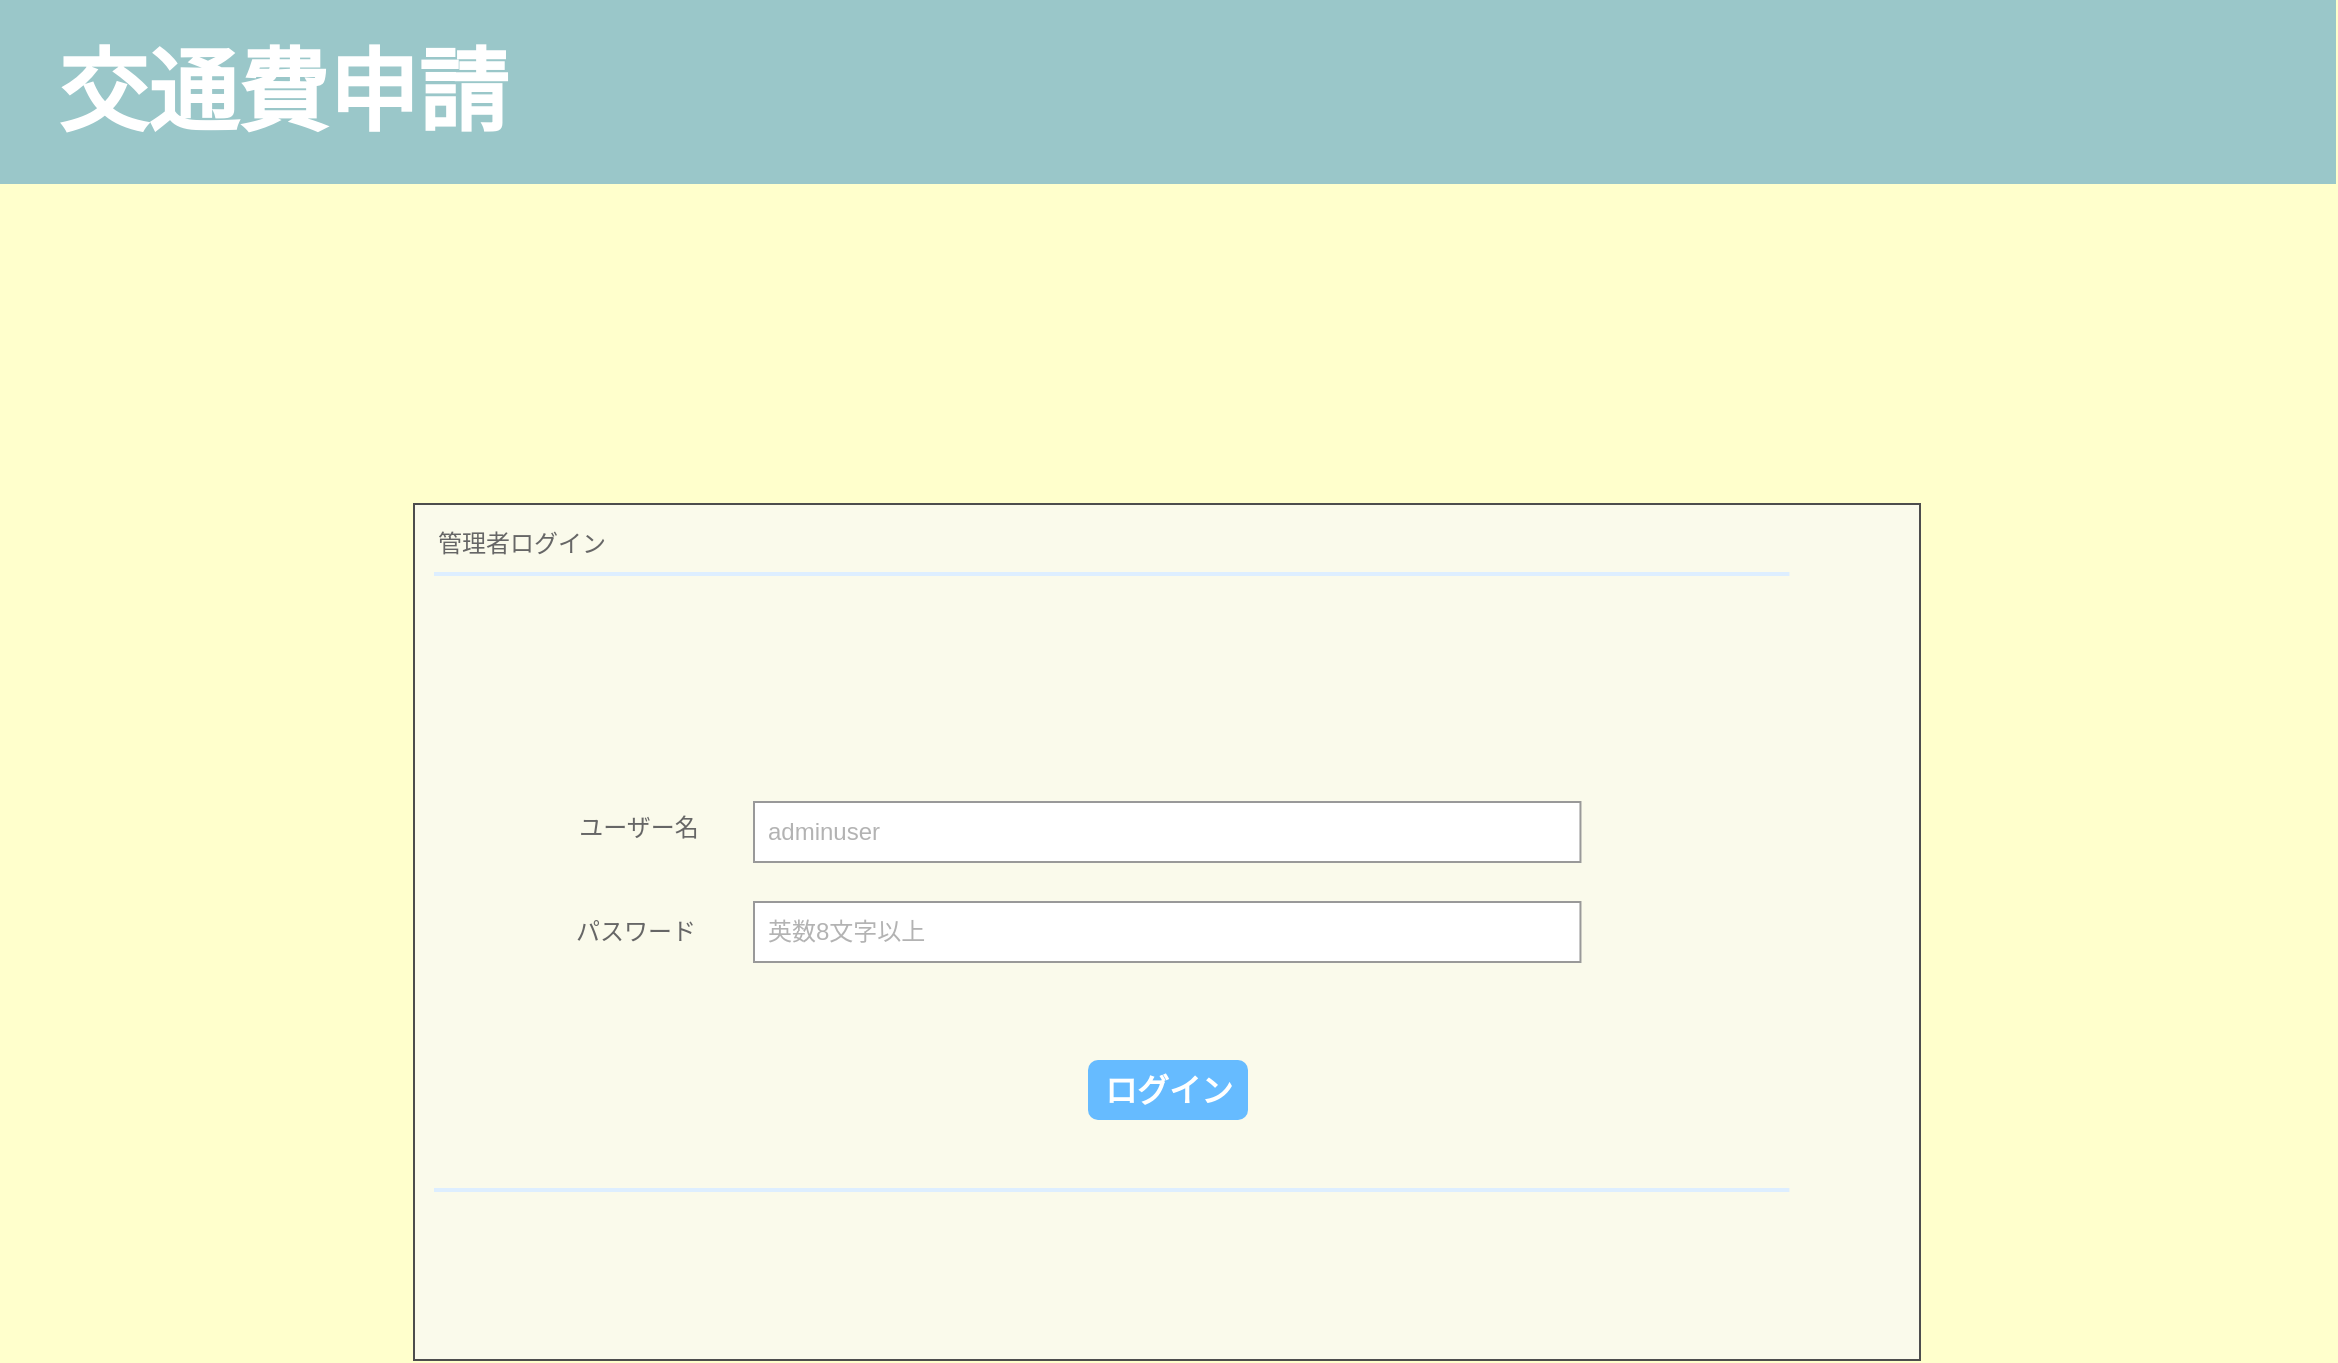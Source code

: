 <mxfile>
    <diagram id="is-97eqnPKfckBVYcZRJ" name="管理者ログイン">
        <mxGraphModel dx="1242" dy="367" grid="1" gridSize="10" guides="1" tooltips="1" connect="1" arrows="1" fold="1" page="1" pageScale="1" pageWidth="1169" pageHeight="827" background="#FFFFCC" math="0" shadow="0">
            <root>
                <mxCell id="0"/>
                <mxCell id="1" parent="0"/>
                <mxCell id="ZRoZNxYcKyRI4Lc8KLFS-1" value="" style="rounded=0;html=1;labelBackgroundColor=none;labelBorderColor=#FFFFFF;fontFamily=Helvetica;fontSize=20;whiteSpace=wrap;fillColor=#9AC7C9;strokeColor=none;" parent="1" vertex="1">
                    <mxGeometry x="1" width="1168" height="92" as="geometry"/>
                </mxCell>
                <mxCell id="ZRoZNxYcKyRI4Lc8KLFS-2" value="交通費申請" style="text;html=1;align=center;verticalAlign=middle;resizable=0;points=[];autosize=1;fontFamily=Helvetica;fontSize=45;fontStyle=1;labelBorderColor=none;fontColor=#FFFFFF;" parent="1" vertex="1">
                    <mxGeometry x="20" y="13" width="243" height="66" as="geometry"/>
                </mxCell>
                <mxCell id="ZRoZNxYcKyRI4Lc8KLFS-3" value="" style="strokeWidth=1;shadow=0;dashed=0;align=center;html=1;shape=mxgraph.mockup.forms.rrect;rSize=0;labelBackgroundColor=none;fontFamily=Helvetica;fillColor=#FAFAEB;rounded=1;labelBorderColor=none;strokeColor=#4D4D4D;" parent="1" vertex="1">
                    <mxGeometry x="208" y="252" width="753" height="428" as="geometry"/>
                </mxCell>
                <mxCell id="ZRoZNxYcKyRI4Lc8KLFS-4" value="管理者ログイン" style="strokeWidth=1;shadow=0;dashed=0;align=center;html=1;shape=mxgraph.mockup.forms.anchor;fontSize=12;fontColor=#666666;align=left;resizeWidth=1;spacingLeft=0;rounded=1;" parent="ZRoZNxYcKyRI4Lc8KLFS-3" vertex="1">
                    <mxGeometry width="376.5" height="20" relative="1" as="geometry">
                        <mxPoint x="10" y="10" as="offset"/>
                    </mxGeometry>
                </mxCell>
                <mxCell id="ZRoZNxYcKyRI4Lc8KLFS-5" value="" style="shape=line;strokeColor=#ddeeff;strokeWidth=2;html=1;resizeWidth=1;rounded=1;" parent="ZRoZNxYcKyRI4Lc8KLFS-3" vertex="1">
                    <mxGeometry width="677.7" height="10" relative="1" as="geometry">
                        <mxPoint x="10" y="30" as="offset"/>
                    </mxGeometry>
                </mxCell>
                <mxCell id="ZRoZNxYcKyRI4Lc8KLFS-6" value="" style="strokeWidth=1;shadow=0;dashed=0;align=center;html=1;shape=mxgraph.mockup.forms.anchor;fontSize=12;fontColor=#666666;align=left;resizeWidth=1;spacingLeft=0;rounded=1;" parent="ZRoZNxYcKyRI4Lc8KLFS-3" vertex="1">
                    <mxGeometry width="376.5" height="20" relative="1" as="geometry">
                        <mxPoint x="80" y="159" as="offset"/>
                    </mxGeometry>
                </mxCell>
                <mxCell id="ZRoZNxYcKyRI4Lc8KLFS-7" value="パスワード" style="strokeWidth=1;shadow=0;dashed=0;align=center;html=1;shape=mxgraph.mockup.forms.anchor;fontSize=12;fontColor=#666666;align=left;resizeWidth=1;spacingLeft=0;rounded=1;" parent="ZRoZNxYcKyRI4Lc8KLFS-3" vertex="1">
                    <mxGeometry width="376.5" height="20" relative="1" as="geometry">
                        <mxPoint x="79" y="204" as="offset"/>
                    </mxGeometry>
                </mxCell>
                <mxCell id="ZRoZNxYcKyRI4Lc8KLFS-8" value="&lt;font color=&quot;#b3b3b3&quot;&gt;英数8文字以上&lt;/font&gt;" style="strokeWidth=1;shadow=0;dashed=0;align=center;html=1;shape=mxgraph.mockup.forms.rrect;rSize=0;strokeColor=#999999;fontColor=#666666;align=left;spacingLeft=5;resizeWidth=1;rounded=1;" parent="ZRoZNxYcKyRI4Lc8KLFS-3" vertex="1">
                    <mxGeometry width="413.232" height="30" relative="1" as="geometry">
                        <mxPoint x="170" y="199" as="offset"/>
                    </mxGeometry>
                </mxCell>
                <mxCell id="ZRoZNxYcKyRI4Lc8KLFS-9" value="ログイン" style="strokeWidth=1;shadow=0;dashed=0;align=center;html=1;shape=mxgraph.mockup.forms.rrect;rSize=5;strokeColor=none;fontColor=#ffffff;fillColor=#66bbff;fontSize=16;fontStyle=1;rounded=1;" parent="ZRoZNxYcKyRI4Lc8KLFS-3" vertex="1">
                    <mxGeometry y="1" width="80" height="30" relative="1" as="geometry">
                        <mxPoint x="337" y="-150" as="offset"/>
                    </mxGeometry>
                </mxCell>
                <mxCell id="ZRoZNxYcKyRI4Lc8KLFS-10" value="" style="shape=line;strokeColor=#ddeeff;strokeWidth=2;html=1;resizeWidth=1;rounded=1;" parent="ZRoZNxYcKyRI4Lc8KLFS-3" vertex="1">
                    <mxGeometry y="1" width="677.7" height="10" relative="1" as="geometry">
                        <mxPoint x="10" y="-90" as="offset"/>
                    </mxGeometry>
                </mxCell>
                <mxCell id="ZRoZNxYcKyRI4Lc8KLFS-11" value="" style="strokeWidth=1;shadow=0;dashed=0;align=center;html=1;shape=mxgraph.mockup.forms.anchor;fontSize=12;fontColor=#666666;align=left;spacingLeft=0;resizeWidth=1;rounded=1;" parent="ZRoZNxYcKyRI4Lc8KLFS-3" vertex="1">
                    <mxGeometry y="1" width="564.75" height="20" relative="1" as="geometry">
                        <mxPoint x="10" y="-70" as="offset"/>
                    </mxGeometry>
                </mxCell>
                <mxCell id="ZRoZNxYcKyRI4Lc8KLFS-13" value="ユーザー名" style="text;html=1;align=center;verticalAlign=middle;resizable=0;points=[];autosize=1;strokeColor=none;fillColor=none;fontSize=12;fontColor=#666666;" parent="ZRoZNxYcKyRI4Lc8KLFS-3" vertex="1">
                    <mxGeometry x="72" y="147" width="80" height="30" as="geometry"/>
                </mxCell>
                <mxCell id="EcP3S1xwey1CtbPV0Pm0-1" value="&lt;font color=&quot;#b3b3b3&quot;&gt;adminuser&lt;/font&gt;" style="strokeWidth=1;shadow=0;dashed=0;align=center;html=1;shape=mxgraph.mockup.forms.rrect;rSize=0;strokeColor=#999999;fontColor=#666666;align=left;spacingLeft=5;resizeWidth=1;rounded=1;" parent="ZRoZNxYcKyRI4Lc8KLFS-3" vertex="1">
                    <mxGeometry width="413.232" height="30" relative="1" as="geometry">
                        <mxPoint x="170" y="149" as="offset"/>
                    </mxGeometry>
                </mxCell>
            </root>
        </mxGraphModel>
    </diagram>
    <diagram id="jcyzG5aiHMN33TF2-tWh" name="管理者ページ">
        <mxGraphModel dx="1242" dy="367" grid="1" gridSize="10" guides="1" tooltips="1" connect="1" arrows="1" fold="1" page="1" pageScale="1" pageWidth="1169" pageHeight="827" background="#FFFFCC" math="0" shadow="0">
            <root>
                <mxCell id="0"/>
                <mxCell id="1" parent="0"/>
                <mxCell id="J4m1nUpnXeD98RypSmlU-12" value="" style="rounded=0;html=1;labelBackgroundColor=none;labelBorderColor=#FFFFFF;fontFamily=Helvetica;fontSize=20;whiteSpace=wrap;fillColor=#9AC7C9;strokeColor=none;" parent="1" vertex="1">
                    <mxGeometry width="1168" height="92" as="geometry"/>
                </mxCell>
                <mxCell id="J4m1nUpnXeD98RypSmlU-13" value="交通費申請" style="text;html=1;align=center;verticalAlign=middle;resizable=0;points=[];autosize=1;fontFamily=Helvetica;fontSize=45;fontStyle=1;labelBorderColor=none;fontColor=#FFFFFF;" parent="1" vertex="1">
                    <mxGeometry x="14" y="13" width="243" height="66" as="geometry"/>
                </mxCell>
                <mxCell id="YIJuaUXefAF7Pktz6SaF-1" value="&lt;font color=&quot;#454545&quot; style=&quot;font-size: 18px;&quot;&gt;ログアウト&lt;/font&gt;" style="text;html=1;align=center;verticalAlign=middle;resizable=0;points=[];autosize=1;strokeColor=none;fillColor=none;fontColor=#B3B3B3;fontSize=16;" parent="1" vertex="1">
                    <mxGeometry x="1010" y="26" width="110" height="40" as="geometry"/>
                </mxCell>
                <mxCell id="q-WbGLMSo0elJoH83OY0-1" value="&lt;font style=&quot;font-size: 24px;&quot;&gt;交通費申請一覧&lt;/font&gt;" style="text;html=1;align=center;verticalAlign=middle;resizable=0;points=[];autosize=1;strokeColor=none;fillColor=none;fontSize=22;fontColor=#000000;" parent="1" vertex="1">
                    <mxGeometry x="45" y="150" width="190" height="40" as="geometry"/>
                </mxCell>
                <mxCell id="q-WbGLMSo0elJoH83OY0-2" value="社員1" style="text;html=1;align=center;verticalAlign=middle;resizable=0;points=[];autosize=1;strokeColor=none;fillColor=none;fontSize=24;fontColor=#000000;fontStyle=4" parent="1" vertex="1">
                    <mxGeometry x="80" y="200" width="80" height="40" as="geometry"/>
                </mxCell>
                <mxCell id="q-WbGLMSo0elJoH83OY0-3" value="社員2" style="text;html=1;align=center;verticalAlign=middle;resizable=0;points=[];autosize=1;strokeColor=none;fillColor=none;fontSize=24;fontColor=#000000;fontStyle=4" parent="1" vertex="1">
                    <mxGeometry x="82" y="240" width="80" height="40" as="geometry"/>
                </mxCell>
                <mxCell id="q-WbGLMSo0elJoH83OY0-4" value="社員3" style="text;html=1;align=center;verticalAlign=middle;resizable=0;points=[];autosize=1;strokeColor=none;fillColor=none;fontSize=24;fontColor=#000000;fontStyle=4" parent="1" vertex="1">
                    <mxGeometry x="82" y="280" width="80" height="40" as="geometry"/>
                </mxCell>
                <mxCell id="q-WbGLMSo0elJoH83OY0-5" value="社員4" style="text;html=1;align=center;verticalAlign=middle;resizable=0;points=[];autosize=1;strokeColor=none;fillColor=none;fontSize=24;fontColor=#000000;fontStyle=4" parent="1" vertex="1">
                    <mxGeometry x="82" y="320" width="80" height="40" as="geometry"/>
                </mxCell>
            </root>
        </mxGraphModel>
    </diagram>
    <diagram id="3Ftpnsue0mK80tgvBLD9" name="新規登録画面">
        <mxGraphModel dx="638" dy="393" grid="0" gridSize="10" guides="1" tooltips="1" connect="1" arrows="1" fold="1" page="1" pageScale="1" pageWidth="1169" pageHeight="827" background="#FFFFCC" math="0" shadow="1">
            <root>
                <mxCell id="0"/>
                <mxCell id="1" parent="0"/>
                <mxCell id="6Pd2GsF8QuZSoFGcvB3E-1" value="" style="rounded=0;html=1;labelBackgroundColor=none;labelBorderColor=#FFFFFF;fontFamily=Helvetica;fontSize=20;whiteSpace=wrap;fillColor=#9AC7C9;strokeColor=none;" parent="1" vertex="1">
                    <mxGeometry x="1" width="1168" height="92" as="geometry"/>
                </mxCell>
                <mxCell id="dcYTiMI3qnZrEuzNgvXQ-1" value="交通費申請" style="text;html=1;align=center;verticalAlign=middle;resizable=0;points=[];autosize=1;fontFamily=Helvetica;fontSize=45;fontStyle=1;labelBorderColor=none;fontColor=#FFFFFF;" parent="1" vertex="1">
                    <mxGeometry x="20" y="13" width="243" height="66" as="geometry"/>
                </mxCell>
                <mxCell id="MCENPiWWrACwMx4QQVlr-1" value="" style="strokeWidth=1;shadow=0;dashed=0;align=center;html=1;shape=mxgraph.mockup.forms.rrect;rSize=0;labelBackgroundColor=none;fontFamily=Helvetica;fillColor=#FAFAEB;rounded=1;labelBorderColor=none;" parent="1" vertex="1">
                    <mxGeometry x="208" y="252" width="753" height="428" as="geometry"/>
                </mxCell>
                <mxCell id="MCENPiWWrACwMx4QQVlr-2" value="新規登録" style="strokeWidth=1;shadow=0;dashed=0;align=center;html=1;shape=mxgraph.mockup.forms.anchor;fontSize=12;fontColor=#666666;align=left;resizeWidth=1;spacingLeft=0;rounded=1;" parent="MCENPiWWrACwMx4QQVlr-1" vertex="1">
                    <mxGeometry width="376.5" height="20" relative="1" as="geometry">
                        <mxPoint x="10" y="10" as="offset"/>
                    </mxGeometry>
                </mxCell>
                <mxCell id="MCENPiWWrACwMx4QQVlr-3" value="" style="shape=line;strokeColor=#ddeeff;strokeWidth=2;html=1;resizeWidth=1;rounded=1;" parent="MCENPiWWrACwMx4QQVlr-1" vertex="1">
                    <mxGeometry width="677.7" height="10" relative="1" as="geometry">
                        <mxPoint x="10" y="30" as="offset"/>
                    </mxGeometry>
                </mxCell>
                <mxCell id="MCENPiWWrACwMx4QQVlr-4" value="" style="strokeWidth=1;shadow=0;dashed=0;align=center;html=1;shape=mxgraph.mockup.forms.anchor;fontSize=12;fontColor=#666666;align=left;resizeWidth=1;spacingLeft=0;rounded=1;" parent="MCENPiWWrACwMx4QQVlr-1" vertex="1">
                    <mxGeometry width="376.5" height="20" relative="1" as="geometry">
                        <mxPoint x="80" y="159" as="offset"/>
                    </mxGeometry>
                </mxCell>
                <mxCell id="MCENPiWWrACwMx4QQVlr-6" value="パスワード" style="strokeWidth=1;shadow=0;dashed=0;align=center;html=1;shape=mxgraph.mockup.forms.anchor;fontSize=12;fontColor=#666666;align=left;resizeWidth=1;spacingLeft=0;rounded=1;" parent="MCENPiWWrACwMx4QQVlr-1" vertex="1">
                    <mxGeometry width="376.5" height="20" relative="1" as="geometry">
                        <mxPoint x="79" y="204" as="offset"/>
                    </mxGeometry>
                </mxCell>
                <mxCell id="MCENPiWWrACwMx4QQVlr-7" value="&lt;font color=&quot;#b3b3b3&quot;&gt;英数8文字以上&lt;/font&gt;" style="strokeWidth=1;shadow=0;dashed=0;align=center;html=1;shape=mxgraph.mockup.forms.rrect;rSize=0;strokeColor=#999999;fontColor=#666666;align=left;spacingLeft=5;resizeWidth=1;rounded=1;" parent="MCENPiWWrACwMx4QQVlr-1" vertex="1">
                    <mxGeometry width="413.232" height="30" relative="1" as="geometry">
                        <mxPoint x="170" y="199" as="offset"/>
                    </mxGeometry>
                </mxCell>
                <mxCell id="MCENPiWWrACwMx4QQVlr-8" value="ログイン" style="strokeWidth=1;shadow=0;dashed=0;align=center;html=1;shape=mxgraph.mockup.forms.rrect;rSize=5;strokeColor=none;fontColor=#ffffff;fillColor=#66bbff;fontSize=16;fontStyle=1;rounded=1;" parent="MCENPiWWrACwMx4QQVlr-1" vertex="1">
                    <mxGeometry y="1" width="80" height="30" relative="1" as="geometry">
                        <mxPoint x="12" y="-48" as="offset"/>
                    </mxGeometry>
                </mxCell>
                <mxCell id="MCENPiWWrACwMx4QQVlr-10" value="" style="shape=line;strokeColor=#ddeeff;strokeWidth=2;html=1;resizeWidth=1;rounded=1;" parent="MCENPiWWrACwMx4QQVlr-1" vertex="1">
                    <mxGeometry y="1" width="677.7" height="10" relative="1" as="geometry">
                        <mxPoint x="10" y="-90" as="offset"/>
                    </mxGeometry>
                </mxCell>
                <mxCell id="MCENPiWWrACwMx4QQVlr-11" value="" style="strokeWidth=1;shadow=0;dashed=0;align=center;html=1;shape=mxgraph.mockup.forms.anchor;fontSize=12;fontColor=#666666;align=left;spacingLeft=0;resizeWidth=1;rounded=1;" parent="MCENPiWWrACwMx4QQVlr-1" vertex="1">
                    <mxGeometry y="1" width="564.75" height="20" relative="1" as="geometry">
                        <mxPoint x="10" y="-70" as="offset"/>
                    </mxGeometry>
                </mxCell>
                <mxCell id="MCENPiWWrACwMx4QQVlr-12" value="新規登録" style="strokeWidth=1;shadow=0;dashed=0;align=center;html=1;shape=mxgraph.mockup.forms.rrect;rSize=5;strokeColor=none;fontColor=#ffffff;fillColor=#66bbff;fontSize=16;fontStyle=1;rounded=1;" parent="MCENPiWWrACwMx4QQVlr-1" vertex="1">
                    <mxGeometry y="1" width="80" height="30" relative="1" as="geometry">
                        <mxPoint x="337" y="-168" as="offset"/>
                    </mxGeometry>
                </mxCell>
                <mxCell id="noNWJcnx5OgWmS-rq_Wt-1" value="社員番号" style="text;html=1;align=center;verticalAlign=middle;resizable=0;points=[];autosize=1;strokeColor=none;fillColor=none;fontSize=12;fontColor=#666666;" parent="MCENPiWWrACwMx4QQVlr-1" vertex="1">
                    <mxGeometry x="72" y="149" width="66" height="26" as="geometry"/>
                </mxCell>
                <mxCell id="noNWJcnx5OgWmS-rq_Wt-2" value="&lt;font color=&quot;#b3b3b3&quot;&gt;※0001&lt;/font&gt;" style="strokeWidth=1;shadow=0;dashed=0;align=center;html=1;shape=mxgraph.mockup.forms.rrect;rSize=0;strokeColor=#999999;fontColor=#000000;align=left;spacingLeft=5;resizeWidth=1;rounded=1;" parent="MCENPiWWrACwMx4QQVlr-1" vertex="1">
                    <mxGeometry width="91" height="30" relative="1" as="geometry">
                        <mxPoint x="170" y="145" as="offset"/>
                    </mxGeometry>
                </mxCell>
                <mxCell id="noNWJcnx5OgWmS-rq_Wt-3" value="氏名" style="text;html=1;align=center;verticalAlign=middle;resizable=0;points=[];autosize=1;strokeColor=none;fillColor=none;fontSize=12;fontColor=#666666;" parent="MCENPiWWrACwMx4QQVlr-1" vertex="1">
                    <mxGeometry x="273" y="149" width="42" height="26" as="geometry"/>
                </mxCell>
                <mxCell id="noNWJcnx5OgWmS-rq_Wt-4" value="&lt;font color=&quot;#b3b3b3&quot;&gt;姓&lt;/font&gt;" style="strokeWidth=1;shadow=0;dashed=0;align=center;html=1;shape=mxgraph.mockup.forms.rrect;rSize=0;strokeColor=#999999;fontColor=#666666;align=left;spacingLeft=5;resizeWidth=1;rounded=1;labelBorderColor=none;" parent="MCENPiWWrACwMx4QQVlr-1" vertex="1">
                    <mxGeometry width="114" height="30" relative="1" as="geometry">
                        <mxPoint x="317" y="145" as="offset"/>
                    </mxGeometry>
                </mxCell>
                <mxCell id="noNWJcnx5OgWmS-rq_Wt-5" value="&lt;font color=&quot;#b3b3b3&quot;&gt;名&lt;/font&gt;" style="strokeWidth=1;shadow=0;dashed=0;align=center;html=1;shape=mxgraph.mockup.forms.rrect;rSize=0;strokeColor=#999999;fontColor=#666666;align=left;spacingLeft=5;resizeWidth=1;rounded=1;" parent="MCENPiWWrACwMx4QQVlr-1" vertex="1">
                    <mxGeometry width="121" height="30" relative="1" as="geometry">
                        <mxPoint x="460" y="145" as="offset"/>
                    </mxGeometry>
                </mxCell>
                <mxCell id="ZhOUr7Lmh_wco9q1o7FD-14" value="ログイン" style="text;html=1;align=center;verticalAlign=middle;resizable=0;points=[];autosize=1;strokeColor=none;fillColor=none;fontSize=18;fontColor=#454545;" parent="1" vertex="1">
                    <mxGeometry x="1023" y="36" width="90" height="34" as="geometry"/>
                </mxCell>
            </root>
        </mxGraphModel>
    </diagram>
    <diagram id="LOYmyGVF4Wbl7JYf4MzZ" name="ログイン画面">
        <mxGraphModel dx="638" dy="393" grid="0" gridSize="10" guides="1" tooltips="1" connect="1" arrows="1" fold="1" page="1" pageScale="1" pageWidth="1169" pageHeight="827" background="#FFFFCC" math="0" shadow="1">
            <root>
                <mxCell id="0"/>
                <mxCell id="1" parent="0"/>
                <mxCell id="4" value="" style="strokeWidth=1;shadow=0;dashed=0;align=center;html=1;shape=mxgraph.mockup.forms.rrect;rSize=0;labelBackgroundColor=none;fontFamily=Helvetica;fillColor=#FAFAEB;rounded=1;labelBorderColor=none;" parent="1" vertex="1">
                    <mxGeometry x="208" y="259" width="753" height="428" as="geometry"/>
                </mxCell>
                <mxCell id="5" value="ログイン" style="strokeWidth=1;shadow=0;dashed=0;align=center;html=1;shape=mxgraph.mockup.forms.anchor;fontSize=12;fontColor=#666666;align=left;resizeWidth=1;spacingLeft=0;rounded=1;" parent="4" vertex="1">
                    <mxGeometry width="376.5" height="20" relative="1" as="geometry">
                        <mxPoint x="10" y="10" as="offset"/>
                    </mxGeometry>
                </mxCell>
                <mxCell id="6" value="" style="shape=line;strokeColor=#ddeeff;strokeWidth=2;html=1;resizeWidth=1;rounded=1;" parent="4" vertex="1">
                    <mxGeometry width="677.7" height="10" relative="1" as="geometry">
                        <mxPoint x="10" y="30" as="offset"/>
                    </mxGeometry>
                </mxCell>
                <mxCell id="7" value="社員番号" style="strokeWidth=1;shadow=0;dashed=0;align=center;html=1;shape=mxgraph.mockup.forms.anchor;fontSize=12;fontColor=#666666;align=left;resizeWidth=1;spacingLeft=0;rounded=1;" parent="4" vertex="1">
                    <mxGeometry width="376.5" height="20" relative="1" as="geometry">
                        <mxPoint x="79" y="123" as="offset"/>
                    </mxGeometry>
                </mxCell>
                <mxCell id="8" value="※0001" style="strokeWidth=1;shadow=0;dashed=0;align=center;html=1;shape=mxgraph.mockup.forms.rrect;rSize=0;strokeColor=#999999;fontColor=#B3B3B3;align=left;spacingLeft=5;resizeWidth=1;rounded=1;" parent="4" vertex="1">
                    <mxGeometry width="121" height="30" relative="1" as="geometry">
                        <mxPoint x="170" y="116" as="offset"/>
                    </mxGeometry>
                </mxCell>
                <mxCell id="9" value="パスワード" style="strokeWidth=1;shadow=0;dashed=0;align=center;html=1;shape=mxgraph.mockup.forms.anchor;fontSize=12;fontColor=#666666;align=left;resizeWidth=1;spacingLeft=0;rounded=1;" parent="4" vertex="1">
                    <mxGeometry width="376.5" height="20" relative="1" as="geometry">
                        <mxPoint x="81" y="175" as="offset"/>
                    </mxGeometry>
                </mxCell>
                <mxCell id="10" value="英数8文字以上" style="strokeWidth=1;shadow=0;dashed=0;align=center;html=1;shape=mxgraph.mockup.forms.rrect;rSize=0;strokeColor=#999999;fontColor=#B3B3B3;align=left;spacingLeft=5;resizeWidth=1;rounded=1;" parent="4" vertex="1">
                    <mxGeometry width="413.232" height="30" relative="1" as="geometry">
                        <mxPoint x="170" y="168" as="offset"/>
                    </mxGeometry>
                </mxCell>
                <mxCell id="11" value="ログイン" style="strokeWidth=1;shadow=0;dashed=0;align=center;html=1;shape=mxgraph.mockup.forms.rrect;rSize=5;strokeColor=none;fontColor=#ffffff;fillColor=#66bbff;fontSize=16;fontStyle=1;rounded=1;" parent="4" vertex="1">
                    <mxGeometry y="1" width="80" height="30" relative="1" as="geometry">
                        <mxPoint x="337" y="-160" as="offset"/>
                    </mxGeometry>
                </mxCell>
                <mxCell id="13" value="" style="shape=line;strokeColor=#ddeeff;strokeWidth=2;html=1;resizeWidth=1;rounded=1;" parent="4" vertex="1">
                    <mxGeometry y="1" width="677.7" height="10" relative="1" as="geometry">
                        <mxPoint x="10" y="-90" as="offset"/>
                    </mxGeometry>
                </mxCell>
                <mxCell id="14" value="" style="strokeWidth=1;shadow=0;dashed=0;align=center;html=1;shape=mxgraph.mockup.forms.anchor;fontSize=12;fontColor=#666666;align=left;spacingLeft=0;resizeWidth=1;rounded=1;" parent="4" vertex="1">
                    <mxGeometry y="1" width="564.75" height="20" relative="1" as="geometry">
                        <mxPoint x="10" y="-70" as="offset"/>
                    </mxGeometry>
                </mxCell>
                <mxCell id="15" value="新規登録" style="strokeWidth=1;shadow=0;dashed=0;align=center;html=1;shape=mxgraph.mockup.forms.rrect;rSize=5;strokeColor=none;fontColor=#ffffff;fillColor=#66bbff;fontSize=16;fontStyle=1;rounded=1;" parent="4" vertex="1">
                    <mxGeometry y="1" width="80" height="30" relative="1" as="geometry">
                        <mxPoint x="20" y="-50" as="offset"/>
                    </mxGeometry>
                </mxCell>
                <mxCell id="ufLwoc67Vi-EaBq74rZ9-15" value="" style="rounded=0;html=1;labelBackgroundColor=none;labelBorderColor=#FFFFFF;fontFamily=Helvetica;fontSize=20;whiteSpace=wrap;fillColor=#9AC7C9;strokeColor=none;" parent="1" vertex="1">
                    <mxGeometry width="1168" height="92" as="geometry"/>
                </mxCell>
                <mxCell id="keg77KsjB8LDod6NsoIr-15" value="交通費申請" style="text;html=1;align=center;verticalAlign=middle;resizable=0;points=[];autosize=1;fontFamily=Helvetica;fontSize=45;fontStyle=1;labelBorderColor=none;fontColor=#FFFFFF;" parent="1" vertex="1">
                    <mxGeometry x="14" y="13" width="243" height="66" as="geometry"/>
                </mxCell>
                <mxCell id="ud4AAGY4JtHnj4zEprO4-15" value="新規登録" style="text;html=1;align=center;verticalAlign=middle;resizable=0;points=[];autosize=1;strokeColor=none;fillColor=none;fontSize=18;fontColor=#454545;" parent="1" vertex="1">
                    <mxGeometry x="1007" y="29" width="90" height="34" as="geometry"/>
                </mxCell>
            </root>
        </mxGraphModel>
    </diagram>
    <diagram id="RIAC0EbTayxMDubIXvb1" name="申請画面">
        <mxGraphModel dx="2976" dy="1220" grid="0" gridSize="10" guides="0" tooltips="1" connect="1" arrows="1" fold="1" page="1" pageScale="1" pageWidth="1169" pageHeight="827" background="#FFFFCC" math="0" shadow="0">
            <root>
                <mxCell id="0"/>
                <mxCell id="1" parent="0"/>
                <mxCell id="KPNZzxhX32pVGPNTDT7a-6" value="" style="rounded=0;html=1;labelBackgroundColor=none;labelBorderColor=#FFFFFF;fontFamily=Helvetica;fontSize=20;whiteSpace=wrap;fillColor=#9AC7C9;strokeColor=none;shadow=1;" parent="1" vertex="1">
                    <mxGeometry x="-2337" y="-826.5" width="1165" height="92" as="geometry"/>
                </mxCell>
                <mxCell id="KPNZzxhX32pVGPNTDT7a-2" value="交通費申請" style="text;html=1;align=center;verticalAlign=middle;resizable=0;points=[];autosize=1;fontFamily=Helvetica;fontSize=45;fontStyle=1;labelBorderColor=none;fontColor=#FFFFFF;shadow=1;" parent="1" vertex="1">
                    <mxGeometry x="-2326" y="-809.5" width="243" height="66" as="geometry"/>
                </mxCell>
                <mxCell id="KPNZzxhX32pVGPNTDT7a-8" value="&lt;h1&gt;&lt;br&gt;&lt;/h1&gt;" style="text;html=1;strokeColor=none;fillColor=none;spacing=5;spacingTop=-20;whiteSpace=wrap;overflow=hidden;rounded=0;labelBackgroundColor=none;labelBorderColor=none;fontFamily=Helvetica;fontSize=34;fontColor=#454545;shadow=1;" parent="1" vertex="1">
                    <mxGeometry x="-1818" y="-548" width="190" height="120" as="geometry"/>
                </mxCell>
                <mxCell id="KPNZzxhX32pVGPNTDT7a-10" value="ログアウト" style="text;html=1;align=center;verticalAlign=middle;resizable=0;points=[];autosize=1;strokeColor=none;fillColor=none;fontSize=18;fontFamily=Helvetica;fontColor=#454545;shadow=1;" parent="1" vertex="1">
                    <mxGeometry x="-1950" y="-793.5" width="108" height="34" as="geometry"/>
                </mxCell>
                <mxCell id="KPNZzxhX32pVGPNTDT7a-11" value="申請一覧" style="text;html=1;align=center;verticalAlign=middle;resizable=0;points=[];autosize=1;strokeColor=none;fillColor=none;fontSize=18;fontFamily=Helvetica;fontColor=#454545;shadow=1;" parent="1" vertex="1">
                    <mxGeometry x="-2048" y="-793.5" width="90" height="34" as="geometry"/>
                </mxCell>
                <mxCell id="Z5tVrCNT5nxZuw_wqPJo-1" value="2024/6/27" style="rounded=1;whiteSpace=wrap;html=1;glass=0;labelBackgroundColor=none;labelBorderColor=none;sketch=0;fontFamily=Helvetica;fontSize=18;fontColor=#595959;fillColor=#FAFAEB;strokeColor=#595959;shadow=1;" parent="1" vertex="1">
                    <mxGeometry x="-2321" y="-607" width="159" height="38" as="geometry"/>
                </mxCell>
                <mxCell id="Z5tVrCNT5nxZuw_wqPJo-3" value="日付" style="text;html=1;align=center;verticalAlign=middle;resizable=0;points=[];autosize=1;strokeColor=none;fillColor=none;fontSize=18;fontFamily=Helvetica;fontColor=#595959;shadow=1;" parent="1" vertex="1">
                    <mxGeometry x="-2328" y="-650" width="54" height="34" as="geometry"/>
                </mxCell>
                <mxCell id="Z5tVrCNT5nxZuw_wqPJo-6" value="利用区間" style="text;html=1;align=center;verticalAlign=middle;resizable=0;points=[];autosize=1;strokeColor=none;fillColor=none;fontSize=18;fontFamily=Helvetica;fontColor=#595959;shadow=1;" parent="1" vertex="1">
                    <mxGeometry x="-2153" y="-647.5" width="90" height="34" as="geometry"/>
                </mxCell>
                <mxCell id="Z5tVrCNT5nxZuw_wqPJo-7" value="大阪" style="rounded=1;whiteSpace=wrap;html=1;glass=0;labelBackgroundColor=none;labelBorderColor=none;sketch=0;fontFamily=Helvetica;fontSize=18;fontColor=#595959;fillColor=#FAFAEB;strokeColor=#595959;shadow=1;" parent="1" vertex="1">
                    <mxGeometry x="-2155" y="-607" width="165" height="38" as="geometry"/>
                </mxCell>
                <mxCell id="bIvraguZj1bmIyNBpxDQ-1" value="姫路" style="rounded=1;whiteSpace=wrap;html=1;glass=0;labelBackgroundColor=none;labelBorderColor=none;sketch=0;fontFamily=Helvetica;fontSize=18;fontColor=#595959;fillColor=#FAFAEB;strokeColor=#595959;shadow=1;" parent="1" vertex="1">
                    <mxGeometry x="-1974" y="-607" width="164" height="38" as="geometry"/>
                </mxCell>
                <mxCell id="bIvraguZj1bmIyNBpxDQ-2" value="～" style="text;html=1;align=center;verticalAlign=middle;resizable=0;points=[];autosize=1;strokeColor=none;fillColor=none;shadow=1;" parent="1" vertex="1">
                    <mxGeometry x="-1996" y="-601" width="30" height="26" as="geometry"/>
                </mxCell>
                <mxCell id="bIvraguZj1bmIyNBpxDQ-5" value="電車" style="rounded=1;whiteSpace=wrap;html=1;glass=0;labelBackgroundColor=none;labelBorderColor=none;sketch=0;fontFamily=Helvetica;fontSize=18;fontColor=#595959;fillColor=#FAFAEB;strokeColor=#595959;shadow=1;" parent="1" vertex="1">
                    <mxGeometry x="-1802" y="-607" width="169" height="38" as="geometry"/>
                </mxCell>
                <mxCell id="bIvraguZj1bmIyNBpxDQ-7" value="▼" style="text;html=1;align=center;verticalAlign=middle;resizable=0;points=[];autosize=1;strokeColor=none;fillColor=none;strokeWidth=3;fontSize=16;shadow=1;" parent="1" vertex="1">
                    <mxGeometry x="-1667" y="-603.5" width="34" height="31" as="geometry"/>
                </mxCell>
                <mxCell id="bIvraguZj1bmIyNBpxDQ-8" value="&lt;font style=&quot;font-size: 18px;&quot;&gt;交通機関&lt;/font&gt;" style="text;html=1;align=center;verticalAlign=middle;resizable=0;points=[];autosize=1;strokeColor=none;fillColor=none;fontSize=16;shadow=1;fontColor=#454545;" parent="1" vertex="1">
                    <mxGeometry x="-1811" y="-649.5" width="90" height="34" as="geometry"/>
                </mxCell>
                <mxCell id="bIvraguZj1bmIyNBpxDQ-9" value="1500円" style="rounded=1;whiteSpace=wrap;html=1;glass=0;labelBackgroundColor=none;labelBorderColor=none;sketch=0;fontFamily=Helvetica;fontSize=18;fontColor=#595959;fillColor=#FAFAEB;strokeColor=#595959;align=center;shadow=1;" parent="1" vertex="1">
                    <mxGeometry x="-1623" y="-607" width="169" height="38" as="geometry"/>
                </mxCell>
                <mxCell id="bIvraguZj1bmIyNBpxDQ-10" value="&lt;font color=&quot;#454545&quot; style=&quot;font-size: 18px;&quot;&gt;金額&lt;/font&gt;" style="text;html=1;align=center;verticalAlign=middle;resizable=0;points=[];autosize=1;strokeColor=none;fillColor=none;fontSize=16;shadow=1;" parent="1" vertex="1">
                    <mxGeometry x="-1630" y="-647" width="54" height="34" as="geometry"/>
                </mxCell>
                <mxCell id="bIvraguZj1bmIyNBpxDQ-11" value="帰社日" style="rounded=1;whiteSpace=wrap;html=1;glass=0;labelBackgroundColor=none;labelBorderColor=none;sketch=0;fontFamily=Helvetica;fontSize=18;fontColor=#595959;fillColor=#FAFAEB;strokeColor=#595959;align=center;shadow=1;" parent="1" vertex="1">
                    <mxGeometry x="-1446" y="-607" width="205" height="38" as="geometry"/>
                </mxCell>
                <mxCell id="bIvraguZj1bmIyNBpxDQ-12" value="&lt;font color=&quot;#454545&quot; style=&quot;font-size: 18px;&quot;&gt;備考&lt;/font&gt;" style="text;html=1;align=center;verticalAlign=middle;resizable=0;points=[];autosize=1;strokeColor=none;fillColor=none;fontSize=16;shadow=1;" parent="1" vertex="1">
                    <mxGeometry x="-1451" y="-647" width="54" height="34" as="geometry"/>
                </mxCell>
                <mxCell id="bIvraguZj1bmIyNBpxDQ-16" value="" style="html=1;verticalLabelPosition=bottom;align=center;labelBackgroundColor=#ffffff;verticalAlign=top;strokeWidth=2;strokeColor=#0080F0;shadow=1;dashed=0;shape=mxgraph.ios7.icons.add;fontSize=27;" parent="1" vertex="1">
                    <mxGeometry x="-1227" y="-603" width="30" height="30" as="geometry"/>
                </mxCell>
                <mxCell id="bIvraguZj1bmIyNBpxDQ-17" value="2024/6/27" style="rounded=1;whiteSpace=wrap;html=1;glass=0;labelBackgroundColor=none;labelBorderColor=none;sketch=0;fontFamily=Helvetica;fontSize=18;fontColor=#595959;fillColor=#FAFAEB;strokeColor=#595959;shadow=1;" parent="1" vertex="1">
                    <mxGeometry x="-2321" y="-556" width="159" height="38" as="geometry"/>
                </mxCell>
                <mxCell id="bIvraguZj1bmIyNBpxDQ-18" value="姫路" style="rounded=1;whiteSpace=wrap;html=1;glass=0;labelBackgroundColor=none;labelBorderColor=none;sketch=0;fontFamily=Helvetica;fontSize=18;fontColor=#595959;fillColor=#FAFAEB;strokeColor=#595959;shadow=1;" parent="1" vertex="1">
                    <mxGeometry x="-2153" y="-556" width="165" height="38" as="geometry"/>
                </mxCell>
                <mxCell id="bIvraguZj1bmIyNBpxDQ-19" value="～" style="text;html=1;align=center;verticalAlign=middle;resizable=0;points=[];autosize=1;strokeColor=none;fillColor=none;shadow=1;" parent="1" vertex="1">
                    <mxGeometry x="-1996" y="-550" width="30" height="26" as="geometry"/>
                </mxCell>
                <mxCell id="bIvraguZj1bmIyNBpxDQ-20" value="大阪" style="rounded=1;whiteSpace=wrap;html=1;glass=0;labelBackgroundColor=none;labelBorderColor=none;sketch=0;fontFamily=Helvetica;fontSize=18;fontColor=#595959;fillColor=#FAFAEB;strokeColor=#595959;shadow=1;" parent="1" vertex="1">
                    <mxGeometry x="-1974" y="-556" width="164" height="38" as="geometry"/>
                </mxCell>
                <mxCell id="bIvraguZj1bmIyNBpxDQ-21" value="電車" style="rounded=1;whiteSpace=wrap;html=1;glass=0;labelBackgroundColor=none;labelBorderColor=none;sketch=0;fontFamily=Helvetica;fontSize=18;fontColor=#595959;fillColor=#FAFAEB;strokeColor=#595959;shadow=1;" parent="1" vertex="1">
                    <mxGeometry x="-1802" y="-556" width="169" height="38" as="geometry"/>
                </mxCell>
                <mxCell id="bIvraguZj1bmIyNBpxDQ-22" value="▼" style="text;html=1;align=center;verticalAlign=middle;resizable=0;points=[];autosize=1;strokeColor=none;fillColor=none;strokeWidth=3;fontSize=16;shadow=1;" parent="1" vertex="1">
                    <mxGeometry x="-1667" y="-552.5" width="34" height="31" as="geometry"/>
                </mxCell>
                <mxCell id="bIvraguZj1bmIyNBpxDQ-23" value="1500円" style="rounded=1;whiteSpace=wrap;html=1;glass=0;labelBackgroundColor=none;labelBorderColor=none;sketch=0;fontFamily=Helvetica;fontSize=18;fontColor=#595959;fillColor=#FAFAEB;strokeColor=#595959;shadow=1;" parent="1" vertex="1">
                    <mxGeometry x="-1623" y="-556" width="169" height="38" as="geometry"/>
                </mxCell>
                <mxCell id="bIvraguZj1bmIyNBpxDQ-24" value="帰社日" style="rounded=1;whiteSpace=wrap;html=1;glass=0;labelBackgroundColor=none;labelBorderColor=none;sketch=0;fontFamily=Helvetica;fontSize=18;fontColor=#595959;fillColor=#FAFAEB;strokeColor=#595959;shadow=1;" parent="1" vertex="1">
                    <mxGeometry x="-1446" y="-556" width="205" height="38" as="geometry"/>
                </mxCell>
                <mxCell id="bIvraguZj1bmIyNBpxDQ-25" value="" style="html=1;verticalLabelPosition=bottom;align=center;labelBackgroundColor=#ffffff;verticalAlign=top;strokeWidth=2;strokeColor=#0080F0;shadow=1;dashed=0;shape=mxgraph.ios7.icons.delete;fontSize=27;" parent="1" vertex="1">
                    <mxGeometry x="-1227" y="-552" width="30" height="30" as="geometry"/>
                </mxCell>
                <mxCell id="bIvraguZj1bmIyNBpxDQ-27" value="" style="strokeWidth=1;shadow=1;dashed=0;align=center;html=1;shape=mxgraph.mockup.buttons.multiButton;fillColor=#9AC7C9;strokeColor=none;mainText=;subText=;fontSize=21;fontColor=#454545;fontStyle=1;labelBorderColor=#FFFFFF;" parent="1" vertex="1">
                    <mxGeometry x="-1866" y="-159" width="223" height="50" as="geometry"/>
                </mxCell>
                <mxCell id="bIvraguZj1bmIyNBpxDQ-28" value="&lt;font color=&quot;#ffffff&quot;&gt;確認する&lt;/font&gt;" style="strokeWidth=1;shadow=1;dashed=0;align=center;html=1;shape=mxgraph.mockup.anchor;fontSize=28;fontColor=#454545;fontStyle=1;whiteSpace=wrap;strokeColor=#454545;fillColor=#454545;" parent="bIvraguZj1bmIyNBpxDQ-27" vertex="1">
                    <mxGeometry y="15" width="223" height="20" as="geometry"/>
                </mxCell>
                <mxCell id="1tk1IOHCzA6Mpa70l-nl-11" value="" style="rounded=1;whiteSpace=wrap;html=1;glass=0;labelBackgroundColor=none;labelBorderColor=none;sketch=0;fontFamily=Helvetica;fontSize=18;fontColor=#595959;fillColor=#FAFAEB;strokeColor=#595959;shadow=1;" parent="1" vertex="1">
                    <mxGeometry x="-2321" y="-505" width="159" height="38" as="geometry"/>
                </mxCell>
                <mxCell id="1tk1IOHCzA6Mpa70l-nl-12" value="" style="rounded=1;whiteSpace=wrap;html=1;glass=0;labelBackgroundColor=none;labelBorderColor=none;sketch=0;fontFamily=Helvetica;fontSize=18;fontColor=#595959;fillColor=#FAFAEB;strokeColor=#595959;shadow=1;" parent="1" vertex="1">
                    <mxGeometry x="-2155" y="-505" width="165" height="38" as="geometry"/>
                </mxCell>
                <mxCell id="1tk1IOHCzA6Mpa70l-nl-13" value="～" style="text;html=1;align=center;verticalAlign=middle;resizable=0;points=[];autosize=1;strokeColor=none;fillColor=none;shadow=1;" parent="1" vertex="1">
                    <mxGeometry x="-1996" y="-501" width="30" height="26" as="geometry"/>
                </mxCell>
                <mxCell id="1tk1IOHCzA6Mpa70l-nl-14" value="" style="rounded=1;whiteSpace=wrap;html=1;glass=0;labelBackgroundColor=none;labelBorderColor=none;sketch=0;fontFamily=Helvetica;fontSize=18;fontColor=#595959;fillColor=#FAFAEB;strokeColor=#595959;shadow=1;" parent="1" vertex="1">
                    <mxGeometry x="-1974" y="-507" width="164" height="38" as="geometry"/>
                </mxCell>
                <mxCell id="1tk1IOHCzA6Mpa70l-nl-15" value="" style="rounded=1;whiteSpace=wrap;html=1;glass=0;labelBackgroundColor=none;labelBorderColor=none;sketch=0;fontFamily=Helvetica;fontSize=18;fontColor=#595959;fillColor=#FAFAEB;strokeColor=#595959;shadow=1;" parent="1" vertex="1">
                    <mxGeometry x="-1802" y="-507" width="169" height="38" as="geometry"/>
                </mxCell>
                <mxCell id="1tk1IOHCzA6Mpa70l-nl-16" value="" style="rounded=1;whiteSpace=wrap;html=1;glass=0;labelBackgroundColor=none;labelBorderColor=none;sketch=0;fontFamily=Helvetica;fontSize=18;fontColor=#595959;fillColor=#FAFAEB;strokeColor=#595959;shadow=1;" parent="1" vertex="1">
                    <mxGeometry x="-1623" y="-507" width="169" height="38" as="geometry"/>
                </mxCell>
                <mxCell id="1tk1IOHCzA6Mpa70l-nl-17" value="" style="rounded=1;whiteSpace=wrap;html=1;glass=0;labelBackgroundColor=none;labelBorderColor=none;sketch=0;fontFamily=Helvetica;fontSize=18;fontColor=#595959;fillColor=#FAFAEB;strokeColor=#595959;shadow=1;" parent="1" vertex="1">
                    <mxGeometry x="-1444" y="-507" width="205" height="38" as="geometry"/>
                </mxCell>
                <mxCell id="1tk1IOHCzA6Mpa70l-nl-18" value="" style="html=1;verticalLabelPosition=bottom;align=center;labelBackgroundColor=#ffffff;verticalAlign=top;strokeWidth=2;strokeColor=#0080F0;shadow=1;dashed=0;shape=mxgraph.ios7.icons.delete;fontSize=27;" parent="1" vertex="1">
                    <mxGeometry x="-1227" y="-501" width="30" height="30" as="geometry"/>
                </mxCell>
                <mxCell id="pTl-sah7zQH4B2yGz2rn-1" value="" style="strokeWidth=1;shadow=1;dashed=0;align=center;html=1;shape=mxgraph.mockup.buttons.multiButton;fillColor=#9AC7C9;strokeColor=none;mainText=;subText=;fontSize=21;fontColor=#454545;fontStyle=1;labelBorderColor=#FFFFFF;labelBackgroundColor=#FFFFFF;" parent="1" vertex="1">
                    <mxGeometry x="-2321" y="-710" width="198" height="43.5" as="geometry"/>
                </mxCell>
                <mxCell id="pTl-sah7zQH4B2yGz2rn-2" value="&lt;font color=&quot;#595959&quot; style=&quot;font-size: 17px; font-weight: normal;&quot;&gt;ファイルアップロード&lt;/font&gt;" style="strokeWidth=1;shadow=1;dashed=0;align=center;html=1;shape=mxgraph.mockup.anchor;fontSize=28;fontColor=#454545;fontStyle=1;whiteSpace=wrap;strokeColor=#454545;fillColor=#454545;" parent="pTl-sah7zQH4B2yGz2rn-1" vertex="1">
                    <mxGeometry y="13.05" width="198" height="17.4" as="geometry"/>
                </mxCell>
                <mxCell id="TS0k6cD-WQ5fgg4fllUA-1" value="&lt;span style=&quot;color: rgba(0, 0, 0, 0); font-family: monospace; font-size: 0px; text-align: start;&quot;&gt;%3CmxGraphModel%3E%3Croot%3E%3CmxCell%20id%3D%220%22%2F%3E%3CmxCell%20id%3D%221%22%20parent%3D%220%22%2F%3E%3CmxCell%20id%3D%222%22%20value%3D%22%22%20style%3D%22rounded%3D0%3Bhtml%3D1%3BlabelBackgroundColor%3Dnone%3BlabelBorderColor%3D%23FFFFFF%3BfontFamily%3DHelvetica%3BfontSize%3D20%3BwhiteSpace%3Dwrap%3BfillColor%3D%239AC7C9%3BstrokeColor%3Dnone%3Bshadow%3D1%3B%22%20vertex%3D%221%22%20parent%3D%221%22%3E%3CmxGeometry%20x%3D%22-2337%22%20y%3D%22-826.5%22%20width%3D%221164%22%20height%3D%2292%22%20as%3D%22geometry%22%2F%3E%3C%2FmxCell%3E%3CmxCell%20id%3D%223%22%20value%3D%22%E4%BA%A4%E9%80%9A%E8%B2%BB%E7%94%B3%E8%AB%8B%22%20style%3D%22text%3Bhtml%3D1%3Balign%3Dcenter%3BverticalAlign%3Dmiddle%3Bresizable%3D0%3Bpoints%3D%5B%5D%3Bautosize%3D1%3BfontFamily%3DHelvetica%3BfontSize%3D45%3BfontStyle%3D1%3BlabelBorderColor%3Dnone%3BfontColor%3D%23FFFFFF%3Bshadow%3D1%3B%22%20vertex%3D%221%22%20parent%3D%221%22%3E%3CmxGeometry%20x%3D%22-2326%22%20y%3D%22-809.5%22%20width%3D%22243%22%20height%3D%2266%22%20as%3D%22geometry%22%2F%3E%3C%2FmxCell%3E%3CmxCell%20id%3D%224%22%20value%3D%22%E3%83%AD%E3%82%B0%E3%82%A2%E3%82%A6%E3%83%88%22%20style%3D%22text%3Bhtml%3D1%3Balign%3Dcenter%3BverticalAlign%3Dmiddle%3Bresizable%3D0%3Bpoints%3D%5B%5D%3Bautosize%3D1%3BstrokeColor%3Dnone%3BfillColor%3Dnone%3BfontSize%3D18%3BfontFamily%3DHelvetica%3BfontColor%3D%23454545%3Bshadow%3D1%3B%22%20vertex%3D%221%22%20parent%3D%221%22%3E%3CmxGeometry%20x%3D%22-1319%22%20y%3D%22-798.5%22%20width%3D%22108%22%20height%3D%2234%22%20as%3D%22geometry%22%2F%3E%3C%2FmxCell%3E%3CmxCell%20id%3D%225%22%20value%3D%22%E7%94%B3%E8%AB%8B%E4%B8%80%E8%A6%A7%22%20style%3D%22text%3Bhtml%3D1%3Balign%3Dcenter%3BverticalAlign%3Dmiddle%3Bresizable%3D0%3Bpoints%3D%5B%5D%3Bautosize%3D1%3BstrokeColor%3Dnone%3BfillColor%3Dnone%3BfontSize%3D18%3BfontFamily%3DHelvetica%3BfontColor%3D%23454545%3Bshadow%3D1%3B%22%20vertex%3D%221%22%20parent%3D%221%22%3E%3CmxGeometry%20x%3D%22-1424%22%20y%3D%22-798.5%22%20width%3D%2290%22%20height%3D%2234%22%20as%3D%22geometry%22%2F%3E%3C%2FmxCell%3E%3CmxCell%20id%3D%226%22%20value%3D%22%E6%97%A5%E4%BB%98%22%20style%3D%22text%3Bhtml%3D1%3Balign%3Dcenter%3BverticalAlign%3Dmiddle%3Bresizable%3D0%3Bpoints%3D%5B%5D%3Bautosize%3D1%3BstrokeColor%3Dnone%3BfillColor%3Dnone%3BfontSize%3D20%3BfontFamily%3DHelvetica%3BfontColor%3D%23595959%3Bshadow%3D1%3BfontStyle%3D1%22%20vertex%3D%221%22%20parent%3D%221%22%3E%3CmxGeometry%20x%3D%22-2279%22%20y%3D%22-608.5%22%20width%3D%2258%22%20height%3D%2236%22%20as%3D%22geometry%22%2F%3E%3C%2FmxCell%3E%3CmxCell%20id%3D%227%22%20value%3D%22%E5%88%A9%E7%94%A8%E5%8C%BA%E9%96%93%22%20style%3D%22text%3Bhtml%3D1%3Balign%3Dcenter%3BverticalAlign%3Dmiddle%3Bresizable%3D0%3Bpoints%3D%5B%5D%3Bautosize%3D1%3BstrokeColor%3Dnone%3BfillColor%3Dnone%3BfontSize%3D20%3BfontFamily%3DHelvetica%3BfontColor%3D%23595959%3Bshadow%3D1%3BfontStyle%3D1%22%20vertex%3D%221%22%20parent%3D%221%22%3E%3CmxGeometry%20x%3D%22-2161%22%20y%3D%22-608.5%22%20width%3D%2298%22%20height%3D%2236%22%20as%3D%22geometry%22%2F%3E%3C%2FmxCell%3E%3CmxCell%20id%3D%228%22%20value%3D%22%26lt%3Bfont%20color%3D%26quot%3B%23595959%26quot%3B%20style%3D%26quot%3Bfont-size%3A%2020px%3B%26quot%3B%26gt%3B%E4%BA%A4%E9%80%9A%E6%A9%9F%E9%96%A2%26lt%3B%2Ffont%26gt%3B%22%20style%3D%22text%3Bhtml%3D1%3Balign%3Dcenter%3BverticalAlign%3Dmiddle%3Bresizable%3D0%3Bpoints%3D%5B%5D%3Bautosize%3D1%3BstrokeColor%3Dnone%3BfillColor%3Dnone%3BfontSize%3D20%3Bshadow%3D1%3BfontStyle%3D1%3BfontColor%3D%23454545%3B%22%20vertex%3D%221%22%20parent%3D%221%22%3E%3CmxGeometry%20x%3D%22-1974%22%20y%3D%22-611.5%22%20width%3D%2298%22%20height%3D%2236%22%20as%3D%22geometry%22%2F%3E%3C%2FmxCell%3E%3CmxCell%20id%3D%229%22%20value%3D%22%26lt%3Bfont%20style%3D%26quot%3Bfont-size%3A%2020px%3B%26quot%3B%26gt%3B%E9%87%91%E9%A1%8D%26lt%3B%2Ffont%26gt%3B%22%20style%3D%22text%3Bhtml%3D1%3Balign%3Dcenter%3BverticalAlign%3Dmiddle%3Bresizable%3D0%3Bpoints%3D%5B%5D%3Bautosize%3D1%3BstrokeColor%3Dnone%3BfillColor%3Dnone%3BfontSize%3D20%3Bshadow%3D1%3BfontStyle%3D1%3BfontColor%3D%23595959%3B%22%20vertex%3D%221%22%20parent%3D%221%22%3E%3CmxGeometry%20x%3D%22-1861%22%20y%3D%22-611.5%22%20width%3D%2258%22%20height%3D%2236%22%20as%3D%22geometry%22%2F%3E%3C%2FmxCell%3E%3CmxCell%20id%3D%2210%22%20value%3D%22%26lt%3Bfont%20size%3D%26quot%3B1%26quot%3B%20color%3D%26quot%3B%23454545%26quot%3B%20style%3D%26quot%3B%26quot%3B%26gt%3B%26lt%3Bb%20style%3D%26quot%3Bfont-size%3A%2020px%3B%26quot%3B%26gt%3B%E5%82%99%E8%80%83%26lt%3B%2Fb%26gt%3B%26lt%3B%2Ffont%26gt%3B%22%20style%3D%22text%3Bhtml%3D1%3Balign%3Dcenter%3BverticalAlign%3Dmiddle%3Bresizable%3D0%3Bpoints%3D%5B%5D%3Bautosize%3D1%3BstrokeColor%3Dnone%3BfillColor%3Dnone%3BfontSize%3D16%3Bshadow%3D1%3B%22%20vertex%3D%221%22%20parent%3D%221%22%3E%3CmxGeometry%20x%3D%22-1767%22%20y%3D%22-611.5%22%20width%3D%2258%22%20height%3D%2236%22%20as%3D%22geometry%22%2F%3E%3C%2FmxCell%3E%3CmxCell%20id%3D%2211%22%20value%3D%22%E3%80%87%E3%80%87%20%E3%80%87%E3%80%87%E3%81%95%E3%82%93%22%20style%3D%22text%3Bhtml%3D1%3Balign%3Dcenter%3BverticalAlign%3Dmiddle%3Bresizable%3D0%3Bpoints%3D%5B%5D%3Bautosize%3D1%3BstrokeColor%3Dnone%3BfillColor%3Dnone%3BfontSize%3D21%3BfontColor%3D%23454545%3Bshadow%3D1%3B%22%20vertex%3D%221%22%20parent%3D%221%22%3E%3CmxGeometry%20x%3D%22-2326%22%20y%3D%22-710%22%20width%3D%22150%22%20height%3D%2237%22%20as%3D%22geometry%22%2F%3E%3C%2FmxCell%3E%3CmxCell%20id%3D%2212%22%20value%3D%22%26lt%3Bspan%20style%3D%26quot%3Bcolor%3A%20rgb(89%2C%2089%2C%2089)%3B%20font-size%3A%2018px%3B%26quot%3B%26gt%3B2024%2F6%2F27%26lt%3B%2Fspan%26gt%3B%22%20style%3D%22text%3Bhtml%3D1%3Balign%3Dcenter%3BverticalAlign%3Dmiddle%3Bresizable%3D0%3Bpoints%3D%5B%5D%3Bautosize%3D1%3BstrokeColor%3Dnone%3BfillColor%3Dnone%3B%22%20vertex%3D%221%22%20parent%3D%221%22%3E%3CmxGeometry%20x%3D%22-2284%22%20y%3D%22-564.5%22%20width%3D%22100%22%20height%3D%2240%22%20as%3D%22geometry%22%2F%3E%3C%2FmxCell%3E%3CmxCell%20id%3D%2213%22%20value%3D%22%26lt%3Bspan%20style%3D%26quot%3Bcolor%3A%20rgb(89%2C%2089%2C%2089)%3B%20font-size%3A%2018px%3B%26quot%3B%26gt%3B2024%2F6%2F27%26lt%3B%2Fspan%26gt%3B%22%20style%3D%22text%3Bhtml%3D1%3Balign%3Dcenter%3BverticalAlign%3Dmiddle%3Bresizable%3D0%3Bpoints%3D%5B%5D%3Bautosize%3D1%3BstrokeColor%3Dnone%3BfillColor%3Dnone%3B%22%20vertex%3D%221%22%20parent%3D%221%22%3E%3CmxGeometry%20x%3D%22-2284%22%20y%3D%22-522%22%20width%3D%22100%22%20height%3D%2240%22%20as%3D%22geometry%22%2F%3E%3C%2FmxCell%3E%3CmxCell%20id%3D%2214%22%20value%3D%22%26lt%3Bfont%20color%3D%26quot%3B%23454545%26quot%3B%20style%3D%26quot%3Bfont-size%3A%2018px%3B%26quot%3B%26gt%3B%E5%A4%A7%E9%98%AA%26lt%3B%2Ffont%26gt%3B%22%20style%3D%22text%3Bhtml%3D1%3Balign%3Dcenter%3BverticalAlign%3Dmiddle%3Bresizable%3D0%3Bpoints%3D%5B%5D%3Bautosize%3D1%3BstrokeColor%3Dnone%3BfillColor%3Dnone%3B%22%20vertex%3D%221%22%20parent%3D%221%22%3E%3CmxGeometry%20x%3D%22-2163%22%20y%3D%22-564.5%22%20width%3D%2260%22%20height%3D%2240%22%20as%3D%22geometry%22%2F%3E%3C%2FmxCell%3E%3CmxCell%20id%3D%2215%22%20value%3D%22%EF%BD%9E%22%20style%3D%22text%3Bhtml%3D1%3Balign%3Dcenter%3BverticalAlign%3Dmiddle%3Bresizable%3D0%3Bpoints%3D%5B%5D%3Bautosize%3D1%3BstrokeColor%3Dnone%3BfillColor%3Dnone%3BfontSize%3D18%3BfontColor%3D%23454545%3B%22%20vertex%3D%221%22%20parent%3D%221%22%3E%3CmxGeometry%20x%3D%22-2103%22%20y%3D%22-564.5%22%20width%3D%2240%22%20height%3D%2240%22%20as%3D%22geometry%22%2F%3E%3C%2FmxCell%3E%3CmxCell%20id%3D%2216%22%20value%3D%22%E5%A7%AB%E8%B7%AF%22%20style%3D%22text%3Bhtml%3D1%3Balign%3Dcenter%3BverticalAlign%3Dmiddle%3Bresizable%3D0%3Bpoints%3D%5B%5D%3Bautosize%3D1%3BstrokeColor%3Dnone%3BfillColor%3Dnone%3BfontSize%3D18%3BfontColor%3D%23454545%3B%22%20vertex%3D%221%22%20parent%3D%221%22%3E%3CmxGeometry%20x%3D%22-2056%22%20y%3D%22-562%22%20width%3D%2260%22%20height%3D%2240%22%20as%3D%22geometry%22%2F%3E%3C%2FmxCell%3E%3CmxCell%20id%3D%2217%22%20value%3D%22%E5%A7%AB%E8%B7%AF%22%20style%3D%22text%3Bhtml%3D1%3Balign%3Dcenter%3BverticalAlign%3Dmiddle%3Bresizable%3D0%3Bpoints%3D%5B%5D%3Bautosize%3D1%3BstrokeColor%3Dnone%3BfillColor%3Dnone%3BfontSize%3D18%3BfontColor%3D%23454545%3B%22%20vertex%3D%221%22%20parent%3D%221%22%3E%3CmxGeometry%20x%3D%22-2161%22%20y%3D%22-522%22%20width%3D%2260%22%20height%3D%2240%22%20as%3D%22geometry%22%2F%3E%3C%2FmxCell%3E%3CmxCell%20id%3D%2218%22%20value%3D%22%EF%BD%9E%22%20style%3D%22text%3Bhtml%3D1%3Balign%3Dcenter%3BverticalAlign%3Dmiddle%3Bresizable%3D0%3Bpoints%3D%5B%5D%3Bautosize%3D1%3BstrokeColor%3Dnone%3BfillColor%3Dnone%3BfontSize%3D18%3BfontColor%3D%23454545%3B%22%20vertex%3D%221%22%20parent%3D%221%22%3E%3CmxGeometry%20x%3D%22-2101%22%20y%3D%22-524.5%22%20width%3D%2240%22%20height%3D%2240%22%20as%3D%22geometry%22%2F%3E%3C%2FmxCell%3E%3CmxCell%20id%3D%2219%22%20value%3D%22%26lt%3Bfont%20style%3D%26quot%3Bfont-size%3A%2018px%3B%26quot%3B%26gt%3B%E5%A4%A7%E9%98%AA%26lt%3B%2Ffont%26gt%3B%22%20style%3D%22text%3Bhtml%3D1%3Balign%3Dcenter%3BverticalAlign%3Dmiddle%3Bresizable%3D0%3Bpoints%3D%5B%5D%3Bautosize%3D1%3BstrokeColor%3Dnone%3BfillColor%3Dnone%3BfontColor%3D%23454545%3B%22%20vertex%3D%221%22%20parent%3D%221%22%3E%3CmxGeometry%20x%3D%22-2056%22%20y%3D%22-524%22%20width%3D%2260%22%20height%3D%2240%22%20as%3D%22geometry%22%2F%3E%3C%2FmxCell%3E%3CmxCell%20id%3D%2220%22%20value%3D%22%E9%9B%BB%E8%BB%8A%22%20style%3D%22text%3Bhtml%3D1%3Balign%3Dcenter%3BverticalAlign%3Dmiddle%3Bresizable%3D0%3Bpoints%3D%5B%5D%3Bautosize%3D1%3BstrokeColor%3Dnone%3BfillColor%3Dnone%3BfontSize%3D18%3BfontColor%3D%23454545%3B%22%20vertex%3D%221%22%20parent%3D%221%22%3E%3CmxGeometry%20x%3D%22-1974%22%20y%3D%22-563.5%22%20width%3D%2260%22%20height%3D%2240%22%20as%3D%22geometry%22%2F%3E%3C%2FmxCell%3E%3CmxCell%20id%3D%2221%22%20value%3D%22%E9%9B%BB%E8%BB%8A%22%20style%3D%22text%3Bhtml%3D1%3Balign%3Dcenter%3BverticalAlign%3Dmiddle%3Bresizable%3D0%3Bpoints%3D%5B%5D%3Bautosize%3D1%3BstrokeColor%3Dnone%3BfillColor%3Dnone%3BfontSize%3D18%3BfontColor%3D%23454545%3B%22%20vertex%3D%221%22%20parent%3D%221%22%3E%3CmxGeometry%20x%3D%22-1974%22%20y%3D%22-522%22%20width%3D%2260%22%20height%3D%2240%22%20as%3D%22geometry%22%2F%3E%3C%2FmxCell%3E%3CmxCell%20id%3D%2222%22%20value%3D%221500%E5%86%86%22%20style%3D%22text%3Bhtml%3D1%3Balign%3Dcenter%3BverticalAlign%3Dmiddle%3Bresizable%3D0%3Bpoints%3D%5B%5D%3Bautosize%3D1%3BstrokeColor%3Dnone%3BfillColor%3Dnone%3BfontSize%3D18%3BfontColor%3D%23454545%3B%22%20vertex%3D%221%22%20parent%3D%221%22%3E%3CmxGeometry%20x%3D%22-1861%22%20y%3D%22-564%22%20width%3D%2280%22%20height%3D%2240%22%20as%3D%22geometry%22%2F%3E%3C%2FmxCell%3E%3CmxCell%20id%3D%2223%22%20value%3D%221500%E5%86%86%22%20style%3D%22text%3Bhtml%3D1%3Balign%3Dcenter%3BverticalAlign%3Dmiddle%3Bresizable%3D0%3Bpoints%3D%5B%5D%3Bautosize%3D1%3BstrokeColor%3Dnone%3BfillColor%3Dnone%3BfontSize%3D18%3BfontColor%3D%23454545%3B%22%20vertex%3D%221%22%20parent%3D%221%22%3E%3CmxGeometry%20x%3D%22-1861%22%20y%3D%22-522%22%20width%3D%2280%22%20height%3D%2240%22%20as%3D%22geometry%22%2F%3E%3C%2FmxCell%3E%3CmxCell%20id%3D%2224%22%20value%3D%22%E5%B8%B0%E7%A4%BE%E6%97%A5%22%20style%3D%22text%3Bhtml%3D1%3Balign%3Dcenter%3BverticalAlign%3Dmiddle%3Bresizable%3D0%3Bpoints%3D%5B%5D%3Bautosize%3D1%3BstrokeColor%3Dnone%3BfillColor%3Dnone%3BfontSize%3D18%3BfontColor%3D%23454545%3B%22%20vertex%3D%221%22%20parent%3D%221%22%3E%3CmxGeometry%20x%3D%22-1770%22%20y%3D%22-563.5%22%20width%3D%2280%22%20height%3D%2240%22%20as%3D%22geometry%22%2F%3E%3C%2FmxCell%3E%3CmxCell%20id%3D%2225%22%20value%3D%22%E5%B8%B0%E7%A4%BE%E6%97%A5%22%20style%3D%22text%3Bhtml%3D1%3Balign%3Dcenter%3BverticalAlign%3Dmiddle%3Bresizable%3D0%3Bpoints%3D%5B%5D%3Bautosize%3D1%3BstrokeColor%3Dnone%3BfillColor%3Dnone%3BfontSize%3D18%3BfontColor%3D%23454545%3B%22%20vertex%3D%221%22%20parent%3D%221%22%3E%3CmxGeometry%20x%3D%22-1770%22%20y%3D%22-522%22%20width%3D%2280%22%20height%3D%2240%22%20as%3D%22geometry%22%2F%3E%3C%2FmxCell%3E%3CmxCell%20id%3D%2226%22%20value%3D%22%22%20style%3D%22line%3BstrokeWidth%3D2%3Bhtml%3D1%3BfontSize%3D20%3BfontColor%3D%23595959%3B%22%20vertex%3D%221%22%20parent%3D%221%22%3E%3CmxGeometry%20x%3D%22-2298%22%20y%3D%22-568.5%22%20width%3D%22619%22%20height%3D%2210%22%20as%3D%22geometry%22%2F%3E%3C%2FmxCell%3E%3CmxCell%20id%3D%2227%22%20value%3D%22%22%20style%3D%22strokeWidth%3D1%3Bshadow%3D1%3Bdashed%3D0%3Balign%3Dcenter%3Bhtml%3D1%3Bshape%3Dmxgraph.mockup.buttons.multiButton%3BfillColor%3D%239AC7C9%3BstrokeColor%3Dnone%3BmainText%3D%3BsubText%3D%3BfontSize%3D21%3BfontColor%3D%23454545%3BfontStyle%3D1%3BlabelBorderColor%3D%23FFFFFF%3B%22%20vertex%3D%221%22%20parent%3D%221%22%3E%3CmxGeometry%20x%3D%22-1865%22%20y%3D%22-208%22%20width%3D%22223%22%20height%3D%2250%22%20as%3D%22geometry%22%2F%3E%3C%2FmxCell%3E%3CmxCell%20id%3D%2228%22%20value%3D%22%26lt%3Bfont%20color%3D%26quot%3B%23ffffff%26quot%3B%26gt%3B%E7%94%B3%E8%AB%8B%E3%81%99%E3%82%8B%26lt%3B%2Ffont%26gt%3B%22%20style%3D%22strokeWidth%3D1%3Bshadow%3D1%3Bdashed%3D0%3Balign%3Dcenter%3Bhtml%3D1%3Bshape%3Dmxgraph.mockup.anchor%3BfontSize%3D28%3BfontColor%3D%23454545%3BfontStyle%3D1%3BwhiteSpace%3Dwrap%3BstrokeColor%3D%23454545%3BfillColor%3D%23454545%3B%22%20vertex%3D%221%22%20parent%3D%2227%22%3E%3CmxGeometry%20y%3D%2215%22%20width%3D%22223%22%20height%3D%2220%22%20as%3D%22geometry%22%2F%3E%3C%2FmxCell%3E%3CmxCell%20id%3D%2229%22%20value%3D%22%26lt%3Bfont%20color%3D%26quot%3B%23454545%26quot%3B%26gt%3B%E3%82%A2%E3%83%83%E3%83%97%E3%83%AD%E3%83%BC%E3%83%89%E3%83%95%E3%82%A1%E3%82%A4%E3%83%AB%26lt%3B%2Ffont%26gt%3B%22%20style%3D%22text%3Bhtml%3D1%3Balign%3Dcenter%3BverticalAlign%3Dmiddle%3Bresizable%3D0%3Bpoints%3D%5B%5D%3Bautosize%3D1%3BstrokeColor%3Dnone%3BfillColor%3Dnone%3BfontSize%3D19%3BfontColor%3D%23595959%3BfontStyle%3D1%22%20vertex%3D%221%22%20parent%3D%221%22%3E%3CmxGeometry%20x%3D%22-1530%22%20y%3D%22-611.5%22%20width%3D%22208%22%20height%3D%2235%22%20as%3D%22geometry%22%2F%3E%3C%2FmxCell%3E%3CmxCell%20id%3D%2230%22%20value%3D%22%E3%80%90%E4%BA%A4%E9%80%9A%E8%B2%BB%E6%98%8E%E7%B4%B0%E3%80%91%E3%80%87%E3%80%87%E5%B9%B4%E3%80%87%E6%9C%88%E5%88%86_%E3%80%87%E3%80%87%E3%80%87%E3%80%87%22%20style%3D%22text%3Bhtml%3D1%3Balign%3Dcenter%3BverticalAlign%3Dmiddle%3Bresizable%3D0%3Bpoints%3D%5B%5D%3Bautosize%3D1%3BstrokeColor%3Dnone%3BfillColor%3Dnone%3BfontSize%3D19%3BfontColor%3D%23595959%3BfontStyle%3D4%22%20vertex%3D%221%22%20parent%3D%221%22%3E%3CmxGeometry%20x%3D%22-1590%22%20y%3D%22-558.5%22%20width%3D%22352%22%20height%3D%2235%22%20as%3D%22geometry%22%2F%3E%3C%2FmxCell%3E%3C%2Froot%3E%3C%2FmxGraphModel%3E&lt;/span&gt;" style="text;html=1;align=center;verticalAlign=middle;resizable=0;points=[];autosize=1;strokeColor=none;fillColor=none;fontSize=18;fontColor=#000000;" parent="1" vertex="1">
                    <mxGeometry x="-2070" y="-693" width="18" height="34" as="geometry"/>
                </mxCell>
                <mxCell id="HVi-4FAa3qS6apCvdSYC-1" value="社員番号 〇〇〇〇" style="text;html=1;align=center;verticalAlign=middle;resizable=0;points=[];autosize=1;strokeColor=none;fillColor=none;fontSize=18;fontColor=#000000;" parent="1" vertex="1">
                    <mxGeometry x="-1522" y="-793.5" width="167" height="34" as="geometry"/>
                </mxCell>
                <mxCell id="Yt6txznSjEtI8JMz_bsV-1" value="〇〇 〇〇" style="text;html=1;align=center;verticalAlign=middle;resizable=0;points=[];autosize=1;strokeColor=none;fillColor=none;fontSize=18;fontColor=#000000;" parent="1" vertex="1">
                    <mxGeometry x="-1329" y="-793.5" width="95" height="34" as="geometry"/>
                </mxCell>
            </root>
        </mxGraphModel>
    </diagram>
    <diagram id="80NSFgQzK0ReAsOgCfRb" name="申請確認画面">
        <mxGraphModel dx="3674" dy="1578" grid="0" gridSize="10" guides="1" tooltips="1" connect="1" arrows="1" fold="1" page="1" pageScale="1" pageWidth="1169" pageHeight="827" background="#FFFFCC" math="0" shadow="0">
            <root>
                <mxCell id="0"/>
                <mxCell id="1" parent="0"/>
                <mxCell id="OydJ0z9c5MAiWhotv6Wl-1" value="" style="rounded=0;html=1;labelBackgroundColor=none;labelBorderColor=#FFFFFF;fontFamily=Helvetica;fontSize=20;whiteSpace=wrap;fillColor=#9AC7C9;strokeColor=none;shadow=1;" parent="1" vertex="1">
                    <mxGeometry x="-2337" y="-826.5" width="1164" height="92" as="geometry"/>
                </mxCell>
                <mxCell id="OydJ0z9c5MAiWhotv6Wl-2" value="交通費申請" style="text;html=1;align=center;verticalAlign=middle;resizable=0;points=[];autosize=1;fontFamily=Helvetica;fontSize=45;fontStyle=1;labelBorderColor=none;fontColor=#FFFFFF;shadow=1;" parent="1" vertex="1">
                    <mxGeometry x="-2326" y="-809.5" width="243" height="66" as="geometry"/>
                </mxCell>
                <mxCell id="OydJ0z9c5MAiWhotv6Wl-4" value="ログアウト" style="text;html=1;align=center;verticalAlign=middle;resizable=0;points=[];autosize=1;strokeColor=none;fillColor=none;fontSize=18;fontFamily=Helvetica;fontColor=#454545;shadow=1;" parent="1" vertex="1">
                    <mxGeometry x="-1931" y="-793.5" width="108" height="34" as="geometry"/>
                </mxCell>
                <mxCell id="OydJ0z9c5MAiWhotv6Wl-5" value="申請一覧" style="text;html=1;align=center;verticalAlign=middle;resizable=0;points=[];autosize=1;strokeColor=none;fillColor=none;fontSize=18;fontFamily=Helvetica;fontColor=#454545;shadow=1;" parent="1" vertex="1">
                    <mxGeometry x="-2038" y="-793.5" width="90" height="34" as="geometry"/>
                </mxCell>
                <mxCell id="OydJ0z9c5MAiWhotv6Wl-7" value="日付" style="text;html=1;align=center;verticalAlign=middle;resizable=0;points=[];autosize=1;strokeColor=none;fillColor=none;fontSize=20;fontFamily=Helvetica;fontColor=#595959;shadow=1;fontStyle=1" parent="1" vertex="1">
                    <mxGeometry x="-2279" y="-608.5" width="58" height="36" as="geometry"/>
                </mxCell>
                <mxCell id="OydJ0z9c5MAiWhotv6Wl-8" value="利用区間" style="text;html=1;align=center;verticalAlign=middle;resizable=0;points=[];autosize=1;strokeColor=none;fillColor=none;fontSize=20;fontFamily=Helvetica;fontColor=#595959;shadow=1;fontStyle=1" parent="1" vertex="1">
                    <mxGeometry x="-2161" y="-608.5" width="98" height="36" as="geometry"/>
                </mxCell>
                <mxCell id="OydJ0z9c5MAiWhotv6Wl-14" value="&lt;font color=&quot;#595959&quot; style=&quot;font-size: 20px;&quot;&gt;交通機関&lt;/font&gt;" style="text;html=1;align=center;verticalAlign=middle;resizable=0;points=[];autosize=1;strokeColor=none;fillColor=none;fontSize=20;shadow=1;fontStyle=1;fontColor=#454545;" parent="1" vertex="1">
                    <mxGeometry x="-1974" y="-611.5" width="98" height="36" as="geometry"/>
                </mxCell>
                <mxCell id="OydJ0z9c5MAiWhotv6Wl-16" value="&lt;font style=&quot;font-size: 20px;&quot;&gt;金額&lt;/font&gt;" style="text;html=1;align=center;verticalAlign=middle;resizable=0;points=[];autosize=1;strokeColor=none;fillColor=none;fontSize=20;shadow=1;fontStyle=1;fontColor=#595959;" parent="1" vertex="1">
                    <mxGeometry x="-1861" y="-611.5" width="58" height="36" as="geometry"/>
                </mxCell>
                <mxCell id="OydJ0z9c5MAiWhotv6Wl-18" value="&lt;font size=&quot;1&quot; color=&quot;#454545&quot; style=&quot;&quot;&gt;&lt;b style=&quot;font-size: 20px;&quot;&gt;備考&lt;/b&gt;&lt;/font&gt;" style="text;html=1;align=center;verticalAlign=middle;resizable=0;points=[];autosize=1;strokeColor=none;fillColor=none;fontSize=16;shadow=1;" parent="1" vertex="1">
                    <mxGeometry x="-1767" y="-611.5" width="58" height="36" as="geometry"/>
                </mxCell>
                <mxCell id="-yBqTLwUAdk9GwjX4WmD-1" value="&lt;span style=&quot;color: rgb(89, 89, 89); font-size: 18px;&quot;&gt;2024/6/27&lt;/span&gt;" style="text;html=1;align=center;verticalAlign=middle;resizable=0;points=[];autosize=1;strokeColor=none;fillColor=none;" parent="1" vertex="1">
                    <mxGeometry x="-2284" y="-564.5" width="100" height="40" as="geometry"/>
                </mxCell>
                <mxCell id="-yBqTLwUAdk9GwjX4WmD-2" value="&lt;span style=&quot;color: rgb(89, 89, 89); font-size: 18px;&quot;&gt;2024/6/27&lt;/span&gt;" style="text;html=1;align=center;verticalAlign=middle;resizable=0;points=[];autosize=1;strokeColor=none;fillColor=none;" parent="1" vertex="1">
                    <mxGeometry x="-2284" y="-522" width="100" height="40" as="geometry"/>
                </mxCell>
                <mxCell id="XliKjOL07tJMKjwICCOV-1" value="&lt;font color=&quot;#454545&quot; style=&quot;font-size: 18px;&quot;&gt;大阪&lt;/font&gt;" style="text;html=1;align=center;verticalAlign=middle;resizable=0;points=[];autosize=1;strokeColor=none;fillColor=none;" parent="1" vertex="1">
                    <mxGeometry x="-2163" y="-564.5" width="60" height="40" as="geometry"/>
                </mxCell>
                <mxCell id="BGGY2Gz8xCIt3USsCXzj-1" value="～" style="text;html=1;align=center;verticalAlign=middle;resizable=0;points=[];autosize=1;strokeColor=none;fillColor=none;fontSize=18;fontColor=#454545;" parent="1" vertex="1">
                    <mxGeometry x="-2103" y="-564.5" width="40" height="40" as="geometry"/>
                </mxCell>
                <mxCell id="YOKxry_4_mGZcUe8A9ZQ-1" value="姫路" style="text;html=1;align=center;verticalAlign=middle;resizable=0;points=[];autosize=1;strokeColor=none;fillColor=none;fontSize=18;fontColor=#454545;" parent="1" vertex="1">
                    <mxGeometry x="-2056" y="-562" width="60" height="40" as="geometry"/>
                </mxCell>
                <mxCell id="ev2lGAfrvvTgNWoaMghT-1" value="姫路" style="text;html=1;align=center;verticalAlign=middle;resizable=0;points=[];autosize=1;strokeColor=none;fillColor=none;fontSize=18;fontColor=#454545;" parent="1" vertex="1">
                    <mxGeometry x="-2161" y="-522" width="60" height="40" as="geometry"/>
                </mxCell>
                <mxCell id="ev2lGAfrvvTgNWoaMghT-2" value="～" style="text;html=1;align=center;verticalAlign=middle;resizable=0;points=[];autosize=1;strokeColor=none;fillColor=none;fontSize=18;fontColor=#454545;" parent="1" vertex="1">
                    <mxGeometry x="-2101" y="-524.5" width="40" height="40" as="geometry"/>
                </mxCell>
                <mxCell id="ev2lGAfrvvTgNWoaMghT-3" value="&lt;font style=&quot;font-size: 18px;&quot;&gt;大阪&lt;/font&gt;" style="text;html=1;align=center;verticalAlign=middle;resizable=0;points=[];autosize=1;strokeColor=none;fillColor=none;fontColor=#454545;" parent="1" vertex="1">
                    <mxGeometry x="-2056" y="-524" width="60" height="40" as="geometry"/>
                </mxCell>
                <mxCell id="ev2lGAfrvvTgNWoaMghT-4" value="電車" style="text;html=1;align=center;verticalAlign=middle;resizable=0;points=[];autosize=1;strokeColor=none;fillColor=none;fontSize=18;fontColor=#454545;" parent="1" vertex="1">
                    <mxGeometry x="-1974" y="-563.5" width="60" height="40" as="geometry"/>
                </mxCell>
                <mxCell id="ev2lGAfrvvTgNWoaMghT-5" value="電車" style="text;html=1;align=center;verticalAlign=middle;resizable=0;points=[];autosize=1;strokeColor=none;fillColor=none;fontSize=18;fontColor=#454545;" parent="1" vertex="1">
                    <mxGeometry x="-1974" y="-522" width="60" height="40" as="geometry"/>
                </mxCell>
                <mxCell id="hvqCjyBy8iawxkdc_hWA-1" value="1500円" style="text;html=1;align=center;verticalAlign=middle;resizable=0;points=[];autosize=1;strokeColor=none;fillColor=none;fontSize=18;fontColor=#454545;" parent="1" vertex="1">
                    <mxGeometry x="-1861" y="-564" width="80" height="40" as="geometry"/>
                </mxCell>
                <mxCell id="He2umwQ31MRRgES1eO39-1" value="1500円" style="text;html=1;align=center;verticalAlign=middle;resizable=0;points=[];autosize=1;strokeColor=none;fillColor=none;fontSize=18;fontColor=#454545;" parent="1" vertex="1">
                    <mxGeometry x="-1861" y="-522" width="80" height="40" as="geometry"/>
                </mxCell>
                <mxCell id="He2umwQ31MRRgES1eO39-2" value="帰社日" style="text;html=1;align=center;verticalAlign=middle;resizable=0;points=[];autosize=1;strokeColor=none;fillColor=none;fontSize=18;fontColor=#454545;" parent="1" vertex="1">
                    <mxGeometry x="-1770" y="-563.5" width="80" height="40" as="geometry"/>
                </mxCell>
                <mxCell id="He2umwQ31MRRgES1eO39-3" value="帰社日" style="text;html=1;align=center;verticalAlign=middle;resizable=0;points=[];autosize=1;strokeColor=none;fillColor=none;fontSize=18;fontColor=#454545;" parent="1" vertex="1">
                    <mxGeometry x="-1770" y="-522" width="80" height="40" as="geometry"/>
                </mxCell>
                <mxCell id="XPlrXibU-JkAbCbB-pyF-1" value="" style="line;strokeWidth=2;html=1;fontSize=20;fontColor=#595959;" parent="1" vertex="1">
                    <mxGeometry x="-2298" y="-568.5" width="619" height="10" as="geometry"/>
                </mxCell>
                <mxCell id="opUaDvjQ5g_IK2SBmgdH-1" value="" style="strokeWidth=1;shadow=1;dashed=0;align=center;html=1;shape=mxgraph.mockup.buttons.multiButton;fillColor=#9AC7C9;strokeColor=none;mainText=;subText=;fontSize=21;fontColor=#454545;fontStyle=1;labelBorderColor=#FFFFFF;" parent="1" vertex="1">
                    <mxGeometry x="-1865" y="-208" width="223" height="50" as="geometry"/>
                </mxCell>
                <mxCell id="opUaDvjQ5g_IK2SBmgdH-2" value="&lt;font color=&quot;#ffffff&quot;&gt;申請する&lt;/font&gt;" style="strokeWidth=1;shadow=1;dashed=0;align=center;html=1;shape=mxgraph.mockup.anchor;fontSize=28;fontColor=#454545;fontStyle=1;whiteSpace=wrap;strokeColor=#454545;fillColor=#454545;" parent="opUaDvjQ5g_IK2SBmgdH-1" vertex="1">
                    <mxGeometry y="15" width="223" height="20" as="geometry"/>
                </mxCell>
                <mxCell id="mdb0Vt1d2b4Dgk-UTe7S-1" value="&lt;font color=&quot;#454545&quot;&gt;アップロードファイル&lt;/font&gt;" style="text;html=1;align=center;verticalAlign=middle;resizable=0;points=[];autosize=1;strokeColor=none;fillColor=none;fontSize=19;fontColor=#595959;fontStyle=1" parent="1" vertex="1">
                    <mxGeometry x="-1530" y="-611.5" width="208" height="35" as="geometry"/>
                </mxCell>
                <mxCell id="mdb0Vt1d2b4Dgk-UTe7S-3" value="【交通費明細】〇〇年〇月分_〇〇〇〇" style="text;html=1;align=center;verticalAlign=middle;resizable=0;points=[];autosize=1;strokeColor=none;fillColor=none;fontSize=19;fontColor=#595959;fontStyle=4" parent="1" vertex="1">
                    <mxGeometry x="-1590" y="-558.5" width="352" height="35" as="geometry"/>
                </mxCell>
                <mxCell id="BSP4Z1HBFSlaODFdOzBe-1" value="&lt;font color=&quot;#000000&quot; style=&quot;font-size: 17px;&quot;&gt;この内容で申請しますか？&lt;/font&gt;" style="text;html=1;align=center;verticalAlign=middle;resizable=0;points=[];autosize=1;strokeColor=none;fillColor=none;fontSize=29;fontColor=#454545;" parent="1" vertex="1">
                    <mxGeometry x="-1864" y="-259" width="222" height="47" as="geometry"/>
                </mxCell>
                <mxCell id="aquCkwv7jLN5FEZhSMO9-1" value="〇〇 〇〇" style="text;html=1;align=center;verticalAlign=middle;resizable=0;points=[];autosize=1;strokeColor=none;fillColor=none;fontSize=18;fontColor=#000000;" parent="1" vertex="1">
                    <mxGeometry x="-1319" y="-793.5" width="95" height="34" as="geometry"/>
                </mxCell>
                <mxCell id="9ck_STFR9NjxKmZzgNzd-1" value="社員番号 〇〇〇〇" style="text;html=1;align=center;verticalAlign=middle;resizable=0;points=[];autosize=1;strokeColor=none;fillColor=none;fontSize=18;fontColor=#000000;" parent="1" vertex="1">
                    <mxGeometry x="-1514" y="-793.5" width="167" height="34" as="geometry"/>
                </mxCell>
            </root>
        </mxGraphModel>
    </diagram>
    <diagram id="9QB1eM9A5dBB786xlLL5" name="申請一覧画面">
        <mxGraphModel dx="3674" dy="1578" grid="0" gridSize="10" guides="1" tooltips="1" connect="1" arrows="1" fold="1" page="1" pageScale="1" pageWidth="1169" pageHeight="827" background="#FFFFCC" math="0" shadow="0">
            <root>
                <mxCell id="0"/>
                <mxCell id="1" parent="0"/>
                <mxCell id="NS6oD-DG_Fr24xtaP4c5-1" value="" style="rounded=0;html=1;labelBackgroundColor=none;labelBorderColor=#FFFFFF;fontFamily=Helvetica;fontSize=20;whiteSpace=wrap;fillColor=#9AC7C9;strokeColor=none;shadow=1;" parent="1" vertex="1">
                    <mxGeometry x="-2337" y="-826.5" width="1164" height="92" as="geometry"/>
                </mxCell>
                <mxCell id="NS6oD-DG_Fr24xtaP4c5-2" value="交通費申請" style="text;html=1;align=center;verticalAlign=middle;resizable=0;points=[];autosize=1;fontFamily=Helvetica;fontSize=45;fontStyle=1;labelBorderColor=none;fontColor=#FFFFFF;shadow=1;" parent="1" vertex="1">
                    <mxGeometry x="-2326" y="-809.5" width="243" height="66" as="geometry"/>
                </mxCell>
                <mxCell id="NS6oD-DG_Fr24xtaP4c5-3" value="ログアウト" style="text;html=1;align=center;verticalAlign=middle;resizable=0;points=[];autosize=1;strokeColor=none;fillColor=none;fontSize=18;fontFamily=Helvetica;fontColor=#454545;shadow=1;" parent="1" vertex="1">
                    <mxGeometry x="-1931" y="-793.5" width="108" height="34" as="geometry"/>
                </mxCell>
                <mxCell id="NS6oD-DG_Fr24xtaP4c5-4" value="申請一覧" style="text;html=1;align=center;verticalAlign=middle;resizable=0;points=[];autosize=1;strokeColor=none;fillColor=none;fontSize=18;fontFamily=Helvetica;fontColor=#454545;shadow=1;" parent="1" vertex="1">
                    <mxGeometry x="-2045" y="-793.5" width="90" height="34" as="geometry"/>
                </mxCell>
                <mxCell id="NS6oD-DG_Fr24xtaP4c5-10" value="&lt;span style=&quot;color: rgb(0, 0, 0); font-size: 18px;&quot;&gt;社員番号 〇〇〇〇&lt;/span&gt;" style="text;html=1;align=center;verticalAlign=middle;resizable=0;points=[];autosize=1;strokeColor=none;fillColor=none;fontSize=21;fontColor=#454545;shadow=1;" parent="1" vertex="1">
                    <mxGeometry x="-1486" y="-795" width="167" height="37" as="geometry"/>
                </mxCell>
                <mxCell id="NS6oD-DG_Fr24xtaP4c5-28" value="&lt;font&gt;アップロードファイル&lt;/font&gt;" style="text;html=1;align=center;verticalAlign=middle;resizable=0;points=[];autosize=1;strokeColor=none;fillColor=none;fontSize=19;fontColor=default;fontStyle=1;labelBackgroundColor=none;labelBorderColor=none;" parent="1" vertex="1">
                    <mxGeometry x="-1774" y="-621" width="208" height="35" as="geometry"/>
                </mxCell>
                <mxCell id="JHxltlaD825DVEhbS9u9-1" value="〇〇 〇〇" style="text;html=1;align=center;verticalAlign=middle;resizable=0;points=[];autosize=1;strokeColor=none;fillColor=none;fontSize=18;fontColor=#000000;" parent="1" vertex="1">
                    <mxGeometry x="-1297" y="-793.5" width="95" height="34" as="geometry"/>
                </mxCell>
                <mxCell id="d0ziCkuaqYHDlxf5B4sj-1" value="&lt;font style=&quot;font-size: 21px;&quot; color=&quot;#454545&quot;&gt;申請一覧&lt;/font&gt;" style="text;html=1;align=center;verticalAlign=middle;resizable=0;points=[];autosize=1;strokeColor=none;fillColor=none;fontSize=21;fontColor=#B3B3B3;fontStyle=1" parent="1" vertex="1">
                    <mxGeometry x="-2076" y="-621" width="102" height="37" as="geometry"/>
                </mxCell>
                <mxCell id="d0ziCkuaqYHDlxf5B4sj-42" value="6月分" style="html=1;shadow=0;dashed=0;shape=mxgraph.bootstrap.rrect;rSize=5;strokeColor=none;strokeWidth=1;fillColor=#6C767D;fontColor=#ffffff;whiteSpace=wrap;align=left;verticalAlign=middle;fontStyle=0;fontSize=14;spacingLeft=10;labelBackgroundColor=none;labelBorderColor=none;" parent="1" vertex="1">
                    <mxGeometry x="-2076" y="-557" width="281" height="40" as="geometry"/>
                </mxCell>
                <mxCell id="d0ziCkuaqYHDlxf5B4sj-43" value="" style="shape=triangle;direction=south;fillColor=#ffffff;strokeColor=none;perimeter=none;labelBackgroundColor=none;labelBorderColor=none;fontSize=21;fontColor=default;" parent="d0ziCkuaqYHDlxf5B4sj-42" vertex="1">
                    <mxGeometry x="1" y="0.5" width="10" height="5" relative="1" as="geometry">
                        <mxPoint x="-17" y="-2.5" as="offset"/>
                    </mxGeometry>
                </mxCell>
                <mxCell id="d0ziCkuaqYHDlxf5B4sj-44" value="" style="html=1;shadow=0;dashed=0;shape=mxgraph.bootstrap.rrect;rSize=5;fillColor=#ffffff;strokeColor=#999999;labelBackgroundColor=none;labelBorderColor=none;fontSize=21;fontColor=default;" parent="1" vertex="1">
                    <mxGeometry x="-2074" y="-490" width="277" height="110" as="geometry"/>
                </mxCell>
                <mxCell id="d0ziCkuaqYHDlxf5B4sj-45" value="5月分" style="fillColor=none;strokeColor=none;align=left;spacing=20;fontSize=14;labelBackgroundColor=none;labelBorderColor=none;fontColor=default;" parent="d0ziCkuaqYHDlxf5B4sj-44" vertex="1">
                    <mxGeometry width="170" height="30" relative="1" as="geometry">
                        <mxPoint y="10" as="offset"/>
                    </mxGeometry>
                </mxCell>
                <mxCell id="d0ziCkuaqYHDlxf5B4sj-46" value="4月分" style="fillColor=none;strokeColor=none;align=left;spacing=20;fontSize=14;labelBackgroundColor=none;labelBorderColor=none;fontColor=default;" parent="d0ziCkuaqYHDlxf5B4sj-44" vertex="1">
                    <mxGeometry width="170" height="30" relative="1" as="geometry">
                        <mxPoint y="40" as="offset"/>
                    </mxGeometry>
                </mxCell>
                <mxCell id="d0ziCkuaqYHDlxf5B4sj-47" value="3月分" style="fillColor=none;strokeColor=none;align=left;spacing=20;fontSize=14;labelBackgroundColor=none;labelBorderColor=none;fontColor=default;" parent="d0ziCkuaqYHDlxf5B4sj-44" vertex="1">
                    <mxGeometry width="170" height="30" relative="1" as="geometry">
                        <mxPoint y="70" as="offset"/>
                    </mxGeometry>
                </mxCell>
                <mxCell id="66bMHwwqHAgRf-1kkUf_-1" value="6月分" style="html=1;shadow=0;dashed=0;shape=mxgraph.bootstrap.rrect;rSize=5;strokeColor=none;strokeWidth=1;fillColor=#6C767D;fontColor=#ffffff;whiteSpace=wrap;align=left;verticalAlign=middle;fontStyle=0;fontSize=14;spacingLeft=10;labelBackgroundColor=none;labelBorderColor=none;" parent="1" vertex="1">
                    <mxGeometry x="-1746" y="-557" width="281" height="40" as="geometry"/>
                </mxCell>
                <mxCell id="66bMHwwqHAgRf-1kkUf_-2" value="" style="shape=triangle;direction=south;fillColor=#ffffff;strokeColor=none;perimeter=none;labelBackgroundColor=none;labelBorderColor=none;fontSize=21;fontColor=default;" parent="66bMHwwqHAgRf-1kkUf_-1" vertex="1">
                    <mxGeometry x="1" y="0.5" width="10" height="5" relative="1" as="geometry">
                        <mxPoint x="-17" y="-2.5" as="offset"/>
                    </mxGeometry>
                </mxCell>
                <mxCell id="66bMHwwqHAgRf-1kkUf_-8" value="" style="html=1;shadow=0;dashed=0;shape=mxgraph.bootstrap.rrect;rSize=5;fillColor=#ffffff;strokeColor=#999999;labelBackgroundColor=none;labelBorderColor=none;fontSize=21;fontColor=default;" parent="1" vertex="1">
                    <mxGeometry x="-1746" y="-490" width="277" height="110" as="geometry"/>
                </mxCell>
                <mxCell id="66bMHwwqHAgRf-1kkUf_-9" value="5月分" style="fillColor=none;strokeColor=none;align=left;spacing=20;fontSize=14;labelBackgroundColor=none;labelBorderColor=none;fontColor=default;" parent="66bMHwwqHAgRf-1kkUf_-8" vertex="1">
                    <mxGeometry width="170" height="30" relative="1" as="geometry">
                        <mxPoint y="10" as="offset"/>
                    </mxGeometry>
                </mxCell>
                <mxCell id="66bMHwwqHAgRf-1kkUf_-10" value="4月分" style="fillColor=none;strokeColor=none;align=left;spacing=20;fontSize=14;labelBackgroundColor=none;labelBorderColor=none;fontColor=default;" parent="66bMHwwqHAgRf-1kkUf_-8" vertex="1">
                    <mxGeometry width="170" height="30" relative="1" as="geometry">
                        <mxPoint y="40" as="offset"/>
                    </mxGeometry>
                </mxCell>
                <mxCell id="66bMHwwqHAgRf-1kkUf_-11" value="3月分" style="fillColor=none;strokeColor=none;align=left;spacing=20;fontSize=14;labelBackgroundColor=none;labelBorderColor=none;fontColor=default;" parent="66bMHwwqHAgRf-1kkUf_-8" vertex="1">
                    <mxGeometry width="170" height="30" relative="1" as="geometry">
                        <mxPoint y="70" as="offset"/>
                    </mxGeometry>
                </mxCell>
                <mxCell id="MtSbcwiVFbsvZhqHQ9VJ-4" value="&lt;span style=&quot;font-weight: normal;&quot;&gt;参照&lt;/span&gt;" style="html=1;shadow=0;dashed=0;shape=mxgraph.bootstrap.rrect;rSize=5;strokeColor=none;strokeWidth=1;fillColor=#1CA5B8;fontColor=#FFFFFF;whiteSpace=wrap;align=center;verticalAlign=middle;spacingLeft=0;fontStyle=1;fontSize=14;spacing=5;labelBackgroundColor=none;" parent="1" vertex="1">
                    <mxGeometry x="-1995.5" y="-347" width="107.5" height="30" as="geometry"/>
                </mxCell>
                <mxCell id="MtSbcwiVFbsvZhqHQ9VJ-5" value="&lt;span style=&quot;font-weight: normal;&quot;&gt;参照&lt;/span&gt;" style="html=1;shadow=0;dashed=0;shape=mxgraph.bootstrap.rrect;rSize=5;strokeColor=none;strokeWidth=1;fillColor=#1CA5B8;fontColor=#FFFFFF;whiteSpace=wrap;align=center;verticalAlign=middle;spacingLeft=0;fontStyle=1;fontSize=14;spacing=5;labelBackgroundColor=none;" parent="1" vertex="1">
                    <mxGeometry x="-1661.25" y="-347" width="107.5" height="30" as="geometry"/>
                </mxCell>
            </root>
        </mxGraphModel>
    </diagram>
    <diagram id="xuHChkD_wANq_YJ7gvHt" name="申請一覧(PDF)">
        <mxGraphModel dx="3817" dy="1920" grid="0" gridSize="10" guides="1" tooltips="1" connect="1" arrows="1" fold="1" page="1" pageScale="1" pageWidth="827" pageHeight="1169" math="0" shadow="0">
            <root>
                <mxCell id="0"/>
                <mxCell id="1" parent="0"/>
                <mxCell id="snVMUzZhF9o8nDRjOJTs-1" value="日付" style="text;html=1;align=center;verticalAlign=middle;resizable=0;points=[];autosize=1;strokeColor=none;fillColor=none;fontSize=22;fontFamily=Helvetica;fontColor=#000000;shadow=1;fontStyle=1;flipH=1;flipV=1;" parent="1" vertex="1">
                    <mxGeometry x="-2358" y="-954" width="62" height="38" as="geometry"/>
                </mxCell>
                <mxCell id="snVMUzZhF9o8nDRjOJTs-2" value="利用区間" style="text;html=1;align=center;verticalAlign=middle;resizable=0;points=[];autosize=1;strokeColor=none;fillColor=none;fontSize=22;fontFamily=Helvetica;fontColor=#000000;shadow=1;fontStyle=1;flipH=1;flipV=1;" parent="1" vertex="1">
                    <mxGeometry x="-2240" y="-954" width="106" height="38" as="geometry"/>
                </mxCell>
                <mxCell id="snVMUzZhF9o8nDRjOJTs-3" value="&lt;font style=&quot;font-size: 22px;&quot;&gt;交通機関&lt;/font&gt;" style="text;html=1;align=center;verticalAlign=middle;resizable=0;points=[];autosize=1;strokeColor=none;fillColor=none;fontSize=22;shadow=1;fontStyle=1;fontColor=#000000;flipH=1;flipV=1;" parent="1" vertex="1">
                    <mxGeometry x="-2050" y="-954" width="106" height="38" as="geometry"/>
                </mxCell>
                <mxCell id="snVMUzZhF9o8nDRjOJTs-4" value="&lt;font style=&quot;font-size: 22px;&quot;&gt;金額&lt;/font&gt;" style="text;html=1;align=center;verticalAlign=middle;resizable=0;points=[];autosize=1;strokeColor=none;fillColor=none;fontSize=22;shadow=1;fontStyle=1;fontColor=#000000;flipH=1;flipV=1;" parent="1" vertex="1">
                    <mxGeometry x="-1938" y="-954" width="62" height="38" as="geometry"/>
                </mxCell>
                <mxCell id="snVMUzZhF9o8nDRjOJTs-5" value="&lt;font style=&quot;font-size: 22px;&quot;&gt;&lt;b style=&quot;font-size: 22px;&quot;&gt;備考&lt;/b&gt;&lt;/font&gt;" style="text;html=1;align=center;verticalAlign=middle;resizable=0;points=[];autosize=1;strokeColor=none;fillColor=none;fontSize=22;shadow=1;flipH=1;flipV=1;fontColor=#000000;" parent="1" vertex="1">
                    <mxGeometry x="-1848" y="-954" width="62" height="38" as="geometry"/>
                </mxCell>
                <mxCell id="snVMUzZhF9o8nDRjOJTs-6" value="&lt;span style=&quot;font-size: 22px;&quot;&gt;2024/6/27&lt;/span&gt;" style="text;html=1;align=center;verticalAlign=middle;resizable=0;points=[];autosize=1;strokeColor=none;fillColor=none;flipH=1;flipV=1;fontSize=22;fontColor=#000000;" parent="1" vertex="1">
                    <mxGeometry x="-2363" y="-904" width="116" height="38" as="geometry"/>
                </mxCell>
                <mxCell id="snVMUzZhF9o8nDRjOJTs-7" value="&lt;span style=&quot;font-size: 22px;&quot;&gt;2024/6/27&lt;/span&gt;" style="text;html=1;align=center;verticalAlign=middle;resizable=0;points=[];autosize=1;strokeColor=none;fillColor=none;flipH=1;flipV=1;fontSize=22;fontColor=#000000;" parent="1" vertex="1">
                    <mxGeometry x="-2363" y="-864" width="116" height="38" as="geometry"/>
                </mxCell>
                <mxCell id="snVMUzZhF9o8nDRjOJTs-8" value="&lt;font style=&quot;font-size: 22px;&quot;&gt;大阪&lt;/font&gt;" style="text;html=1;align=center;verticalAlign=middle;resizable=0;points=[];autosize=1;strokeColor=none;fillColor=none;flipH=1;flipV=1;fontSize=22;fontColor=#000000;" parent="1" vertex="1">
                    <mxGeometry x="-2238" y="-904" width="62" height="38" as="geometry"/>
                </mxCell>
                <mxCell id="snVMUzZhF9o8nDRjOJTs-9" value="～" style="text;html=1;align=center;verticalAlign=middle;resizable=0;points=[];autosize=1;strokeColor=none;fillColor=none;fontSize=22;fontColor=#000000;flipH=1;flipV=1;" parent="1" vertex="1">
                    <mxGeometry x="-2172" y="-904" width="40" height="38" as="geometry"/>
                </mxCell>
                <mxCell id="snVMUzZhF9o8nDRjOJTs-10" value="姫路" style="text;html=1;align=center;verticalAlign=middle;resizable=0;points=[];autosize=1;strokeColor=none;fillColor=none;fontSize=22;fontColor=#000000;flipH=1;flipV=1;" parent="1" vertex="1">
                    <mxGeometry x="-2138" y="-904" width="62" height="38" as="geometry"/>
                </mxCell>
                <mxCell id="snVMUzZhF9o8nDRjOJTs-11" value="姫路" style="text;html=1;align=center;verticalAlign=middle;resizable=0;points=[];autosize=1;strokeColor=none;fillColor=none;fontSize=22;fontColor=#000000;flipH=1;flipV=1;" parent="1" vertex="1">
                    <mxGeometry x="-2238" y="-864" width="62" height="38" as="geometry"/>
                </mxCell>
                <mxCell id="snVMUzZhF9o8nDRjOJTs-12" value="～" style="text;html=1;align=center;verticalAlign=middle;resizable=0;points=[];autosize=1;strokeColor=none;fillColor=none;fontSize=22;fontColor=#000000;flipH=1;flipV=1;" parent="1" vertex="1">
                    <mxGeometry x="-2172" y="-864" width="40" height="38" as="geometry"/>
                </mxCell>
                <mxCell id="snVMUzZhF9o8nDRjOJTs-13" value="&lt;font style=&quot;font-size: 22px;&quot;&gt;大阪&lt;/font&gt;" style="text;html=1;align=center;verticalAlign=middle;resizable=0;points=[];autosize=1;strokeColor=none;fillColor=none;fontColor=#000000;flipH=1;flipV=1;fontSize=22;" parent="1" vertex="1">
                    <mxGeometry x="-2138" y="-864" width="62" height="38" as="geometry"/>
                </mxCell>
                <mxCell id="snVMUzZhF9o8nDRjOJTs-14" value="電車" style="text;html=1;align=center;verticalAlign=middle;resizable=0;points=[];autosize=1;strokeColor=none;fillColor=none;fontSize=22;fontColor=#000000;flipH=1;flipV=1;" parent="1" vertex="1">
                    <mxGeometry x="-2048" y="-904" width="62" height="38" as="geometry"/>
                </mxCell>
                <mxCell id="snVMUzZhF9o8nDRjOJTs-15" value="電車" style="text;html=1;align=center;verticalAlign=middle;resizable=0;points=[];autosize=1;strokeColor=none;fillColor=none;fontSize=22;fontColor=#000000;flipH=1;flipV=1;" parent="1" vertex="1">
                    <mxGeometry x="-2048" y="-864" width="62" height="38" as="geometry"/>
                </mxCell>
                <mxCell id="snVMUzZhF9o8nDRjOJTs-16" value="1500円" style="text;html=1;align=center;verticalAlign=middle;resizable=0;points=[];autosize=1;strokeColor=none;fillColor=none;fontSize=22;fontColor=#000000;flipH=1;flipV=1;" parent="1" vertex="1">
                    <mxGeometry x="-1938" y="-904" width="89" height="38" as="geometry"/>
                </mxCell>
                <mxCell id="snVMUzZhF9o8nDRjOJTs-17" value="1500円" style="text;html=1;align=center;verticalAlign=middle;resizable=0;points=[];autosize=1;strokeColor=none;fillColor=none;fontSize=22;fontColor=#000000;flipH=1;flipV=1;" parent="1" vertex="1">
                    <mxGeometry x="-1938" y="-864" width="89" height="38" as="geometry"/>
                </mxCell>
                <mxCell id="snVMUzZhF9o8nDRjOJTs-18" value="帰社日" style="text;html=1;align=center;verticalAlign=middle;resizable=0;points=[];autosize=1;strokeColor=none;fillColor=none;fontSize=22;fontColor=#000000;flipH=1;flipV=1;" parent="1" vertex="1">
                    <mxGeometry x="-1844" y="-904" width="84" height="38" as="geometry"/>
                </mxCell>
                <mxCell id="snVMUzZhF9o8nDRjOJTs-19" value="帰社日" style="text;html=1;align=center;verticalAlign=middle;resizable=0;points=[];autosize=1;strokeColor=none;fillColor=none;fontSize=22;fontColor=#000000;flipH=1;flipV=1;" parent="1" vertex="1">
                    <mxGeometry x="-1844" y="-864" width="84" height="38" as="geometry"/>
                </mxCell>
                <mxCell id="snVMUzZhF9o8nDRjOJTs-20" value="" style="line;strokeWidth=2;html=1;fontSize=22;fontColor=#000000;flipH=1;flipV=1;" parent="1" vertex="1">
                    <mxGeometry x="-2377" y="-919" width="620" height="10" as="geometry"/>
                </mxCell>
                <mxCell id="snVMUzZhF9o8nDRjOJTs-21" value="&lt;span style=&quot;font-size: 22px;&quot;&gt;2024/6/28&lt;/span&gt;" style="text;html=1;align=center;verticalAlign=middle;resizable=0;points=[];autosize=1;strokeColor=none;fillColor=none;flipH=1;flipV=1;fontSize=22;fontColor=#000000;" parent="1" vertex="1">
                    <mxGeometry x="-2363" y="-828" width="116" height="38" as="geometry"/>
                </mxCell>
                <mxCell id="snVMUzZhF9o8nDRjOJTs-22" value="&lt;span style=&quot;font-size: 22px;&quot;&gt;2024/6/28&lt;/span&gt;" style="text;html=1;align=center;verticalAlign=middle;resizable=0;points=[];autosize=1;strokeColor=none;fillColor=none;flipH=1;flipV=1;fontSize=22;fontColor=#000000;" parent="1" vertex="1">
                    <mxGeometry x="-2363" y="-788" width="116" height="38" as="geometry"/>
                </mxCell>
                <mxCell id="snVMUzZhF9o8nDRjOJTs-23" value="&lt;font style=&quot;font-size: 22px;&quot;&gt;大阪&lt;/font&gt;" style="text;html=1;align=center;verticalAlign=middle;resizable=0;points=[];autosize=1;strokeColor=none;fillColor=none;flipH=1;flipV=1;fontSize=22;fontColor=#000000;" parent="1" vertex="1">
                    <mxGeometry x="-2238" y="-828" width="62" height="38" as="geometry"/>
                </mxCell>
                <mxCell id="snVMUzZhF9o8nDRjOJTs-24" value="～" style="text;html=1;align=center;verticalAlign=middle;resizable=0;points=[];autosize=1;strokeColor=none;fillColor=none;fontSize=22;fontColor=#000000;flipH=1;flipV=1;" parent="1" vertex="1">
                    <mxGeometry x="-2172" y="-828" width="40" height="38" as="geometry"/>
                </mxCell>
                <mxCell id="snVMUzZhF9o8nDRjOJTs-25" value="姫路" style="text;html=1;align=center;verticalAlign=middle;resizable=0;points=[];autosize=1;strokeColor=none;fillColor=none;fontSize=22;fontColor=#000000;flipH=1;flipV=1;" parent="1" vertex="1">
                    <mxGeometry x="-2138" y="-828" width="62" height="38" as="geometry"/>
                </mxCell>
                <mxCell id="snVMUzZhF9o8nDRjOJTs-26" value="姫路" style="text;html=1;align=center;verticalAlign=middle;resizable=0;points=[];autosize=1;strokeColor=none;fillColor=none;fontSize=22;fontColor=#000000;flipH=1;flipV=1;" parent="1" vertex="1">
                    <mxGeometry x="-2238" y="-788" width="62" height="38" as="geometry"/>
                </mxCell>
                <mxCell id="snVMUzZhF9o8nDRjOJTs-27" value="～" style="text;html=1;align=center;verticalAlign=middle;resizable=0;points=[];autosize=1;strokeColor=none;fillColor=none;fontSize=22;fontColor=#000000;flipH=1;flipV=1;" parent="1" vertex="1">
                    <mxGeometry x="-2172" y="-788" width="40" height="38" as="geometry"/>
                </mxCell>
                <mxCell id="snVMUzZhF9o8nDRjOJTs-28" value="&lt;font style=&quot;font-size: 22px;&quot;&gt;大阪&lt;/font&gt;" style="text;html=1;align=center;verticalAlign=middle;resizable=0;points=[];autosize=1;strokeColor=none;fillColor=none;fontColor=#000000;flipH=1;flipV=1;fontSize=22;" parent="1" vertex="1">
                    <mxGeometry x="-2138" y="-788" width="62" height="38" as="geometry"/>
                </mxCell>
                <mxCell id="snVMUzZhF9o8nDRjOJTs-29" value="電車" style="text;html=1;align=center;verticalAlign=middle;resizable=0;points=[];autosize=1;strokeColor=none;fillColor=none;fontSize=22;fontColor=#000000;flipH=1;flipV=1;" parent="1" vertex="1">
                    <mxGeometry x="-2048" y="-828" width="62" height="38" as="geometry"/>
                </mxCell>
                <mxCell id="snVMUzZhF9o8nDRjOJTs-30" value="電車" style="text;html=1;align=center;verticalAlign=middle;resizable=0;points=[];autosize=1;strokeColor=none;fillColor=none;fontSize=22;fontColor=#000000;flipH=1;flipV=1;" parent="1" vertex="1">
                    <mxGeometry x="-2048" y="-788" width="62" height="38" as="geometry"/>
                </mxCell>
                <mxCell id="snVMUzZhF9o8nDRjOJTs-31" value="1500円" style="text;html=1;align=center;verticalAlign=middle;resizable=0;points=[];autosize=1;strokeColor=none;fillColor=none;fontSize=22;fontColor=#000000;flipH=1;flipV=1;" parent="1" vertex="1">
                    <mxGeometry x="-1938" y="-828" width="89" height="38" as="geometry"/>
                </mxCell>
                <mxCell id="snVMUzZhF9o8nDRjOJTs-32" value="1500円" style="text;html=1;align=center;verticalAlign=middle;resizable=0;points=[];autosize=1;strokeColor=none;fillColor=none;fontSize=22;fontColor=#000000;flipH=1;flipV=1;" parent="1" vertex="1">
                    <mxGeometry x="-1938" y="-788" width="89" height="38" as="geometry"/>
                </mxCell>
                <mxCell id="snVMUzZhF9o8nDRjOJTs-33" value="通勤" style="text;html=1;align=center;verticalAlign=middle;resizable=0;points=[];autosize=1;strokeColor=none;fillColor=none;fontSize=22;fontColor=#000000;flipH=1;flipV=1;" parent="1" vertex="1">
                    <mxGeometry x="-1838" y="-828" width="62" height="38" as="geometry"/>
                </mxCell>
                <mxCell id="snVMUzZhF9o8nDRjOJTs-34" value="通勤" style="text;html=1;align=center;verticalAlign=middle;resizable=0;points=[];autosize=1;strokeColor=none;fillColor=none;fontSize=22;fontColor=#000000;flipH=1;flipV=1;" parent="1" vertex="1">
                    <mxGeometry x="-1838" y="-788" width="62" height="38" as="geometry"/>
                </mxCell>
                <mxCell id="N1kfW34vhHv2xScsNCr3-1" value="&lt;font style=&quot;font-size: 32px;&quot;&gt;&lt;b&gt;交通費清算書&lt;/b&gt;&lt;/font&gt;" style="text;html=1;align=center;verticalAlign=middle;resizable=0;points=[];autosize=1;strokeColor=none;fillColor=none;fontSize=15;" parent="1" vertex="1">
                    <mxGeometry x="-2438" y="-1119" width="210" height="50" as="geometry"/>
                </mxCell>
                <mxCell id="FHPICD3i6SJxMq7LGXds-5" value="社員番号 0001&amp;nbsp; 〇〇 〇〇" style="text;html=1;align=center;verticalAlign=middle;resizable=0;points=[];autosize=1;strokeColor=none;fillColor=none;fontSize=18;fontStyle=4" parent="1" vertex="1">
                    <mxGeometry x="-1995" y="-1065" width="222" height="34" as="geometry"/>
                </mxCell>
                <mxCell id="EBHG6toUfMEKOVvqIxvJ-1" value="※ファイル名【交通費清算書】2024年_〇年分_〇〇〇〇" style="text;html=1;align=center;verticalAlign=middle;resizable=0;points=[];autosize=1;strokeColor=none;fillColor=none;fontSize=20;" parent="1" vertex="1">
                    <mxGeometry x="-2466" y="-55" width="525" height="36" as="geometry"/>
                </mxCell>
            </root>
        </mxGraphModel>
    </diagram>
    <diagram id="RIF6iy-liAsit43RgBQc" name="アップロードファイル(PDF)">
        <mxGraphModel dx="1336" dy="751" grid="1" gridSize="10" guides="1" tooltips="1" connect="1" arrows="1" fold="1" page="1" pageScale="1" pageWidth="827" pageHeight="1169" math="0" shadow="0">
            <root>
                <mxCell id="0"/>
                <mxCell id="1" parent="0"/>
                <mxCell id="YhCtXEMVMM0BSaTx2E_E-2" value="&lt;font style=&quot;font-size: 26px;&quot;&gt;写真&lt;/font&gt;" style="rounded=0;whiteSpace=wrap;html=1;fontSize=18;" parent="1" vertex="1">
                    <mxGeometry x="221" y="260" width="386" height="260" as="geometry"/>
                </mxCell>
                <mxCell id="YhCtXEMVMM0BSaTx2E_E-3" value="&lt;font style=&quot;font-size: 26px;&quot;&gt;写真&lt;/font&gt;" style="rounded=0;whiteSpace=wrap;html=1;fontSize=18;" parent="1" vertex="1">
                    <mxGeometry x="221" y="580" width="386" height="260" as="geometry"/>
                </mxCell>
                <mxCell id="PXDY7tZ8vdw7OVwFbZve-1" value="※ファイル名【交通費明細】2024年_〇年分_〇〇〇〇" style="text;html=1;align=center;verticalAlign=middle;resizable=0;points=[];autosize=1;strokeColor=none;fillColor=none;fontSize=20;" parent="1" vertex="1">
                    <mxGeometry x="20" y="1110" width="505" height="36" as="geometry"/>
                </mxCell>
                <mxCell id="qVN6wbtMXLIimP81Y4Pd-1" value="社員番号 0001&amp;nbsp; 〇〇 〇〇" style="text;html=1;align=center;verticalAlign=middle;resizable=0;points=[];autosize=1;strokeColor=none;fillColor=none;fontSize=18;fontStyle=4" parent="1" vertex="1">
                    <mxGeometry x="560" y="100" width="222" height="34" as="geometry"/>
                </mxCell>
                <mxCell id="sEWoxSTMq5lQgBCUK3tA-1" value="&lt;font style=&quot;font-size: 32px;&quot;&gt;&lt;b&gt;交通費明細&lt;/b&gt;&lt;/font&gt;" style="text;html=1;align=center;verticalAlign=middle;resizable=0;points=[];autosize=1;strokeColor=none;fillColor=none;fontSize=15;" parent="1" vertex="1">
                    <mxGeometry x="50" y="40" width="180" height="50" as="geometry"/>
                </mxCell>
            </root>
        </mxGraphModel>
    </diagram>
</mxfile>